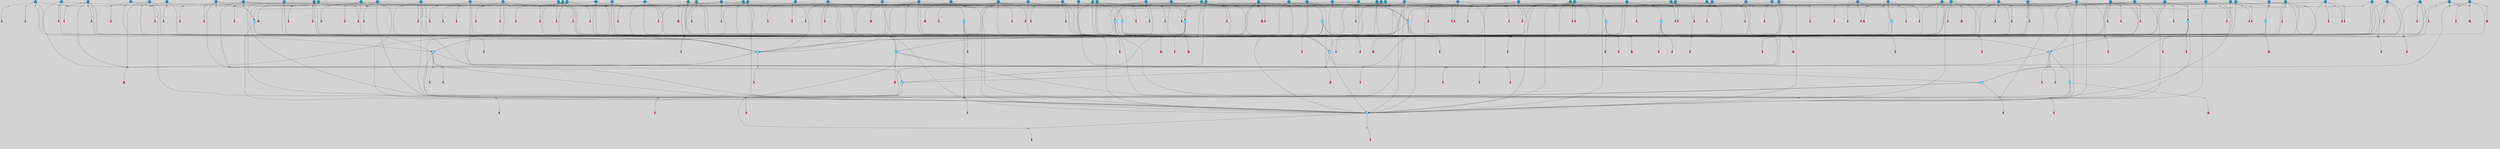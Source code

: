 // File exported with GEGELATI v1.3.1
// On the 2024-04-08 17:48:49
// With the File::TPGGraphDotExporter
digraph{
	graph[pad = "0.212, 0.055" bgcolor = lightgray]
	node[shape=circle style = filled label = ""]
		T3 [fillcolor="#66ddff"]
		T4 [fillcolor="#66ddff"]
		T7 [fillcolor="#66ddff"]
		T9 [fillcolor="#66ddff"]
		T11 [fillcolor="#66ddff"]
		T24 [fillcolor="#66ddff"]
		T27 [fillcolor="#66ddff"]
		T54 [fillcolor="#66ddff"]
		T129 [fillcolor="#66ddff"]
		T130 [fillcolor="#1199bb"]
		T164 [fillcolor="#66ddff"]
		T207 [fillcolor="#66ddff"]
		T250 [fillcolor="#1199bb"]
		T264 [fillcolor="#1199bb"]
		T311 [fillcolor="#66ddff"]
		T317 [fillcolor="#66ddff"]
		T318 [fillcolor="#1199bb"]
		T344 [fillcolor="#1199bb"]
		T353 [fillcolor="#1199bb"]
		T365 [fillcolor="#66ddff"]
		T376 [fillcolor="#1199bb"]
		T397 [fillcolor="#1199bb"]
		T404 [fillcolor="#1199bb"]
		T405 [fillcolor="#1199bb"]
		T413 [fillcolor="#1199bb"]
		T415 [fillcolor="#66ddff"]
		T423 [fillcolor="#66ddff"]
		T429 [fillcolor="#1199bb"]
		T430 [fillcolor="#1199bb"]
		T448 [fillcolor="#1199bb"]
		T455 [fillcolor="#66ddff"]
		T465 [fillcolor="#66ddff"]
		T470 [fillcolor="#1199bb"]
		T476 [fillcolor="#1199bb"]
		T480 [fillcolor="#1199bb"]
		T488 [fillcolor="#1199bb"]
		T497 [fillcolor="#1199bb"]
		T503 [fillcolor="#1199bb"]
		T508 [fillcolor="#1199bb"]
		T509 [fillcolor="#66ddff"]
		T510 [fillcolor="#1199bb"]
		T512 [fillcolor="#1199bb"]
		T513 [fillcolor="#66ddff"]
		T518 [fillcolor="#1199bb"]
		T519 [fillcolor="#1199bb"]
		T521 [fillcolor="#1199bb"]
		T523 [fillcolor="#1199bb"]
		T526 [fillcolor="#1199bb"]
		T529 [fillcolor="#1199bb"]
		T532 [fillcolor="#66ddff"]
		T535 [fillcolor="#1199bb"]
		T542 [fillcolor="#1199bb"]
		T545 [fillcolor="#1199bb"]
		T546 [fillcolor="#1199bb"]
		T547 [fillcolor="#1199bb"]
		T548 [fillcolor="#1199bb"]
		T549 [fillcolor="#1199bb"]
		T551 [fillcolor="#1199bb"]
		T552 [fillcolor="#1199bb"]
		T553 [fillcolor="#1199bb"]
		T554 [fillcolor="#1199bb"]
		T555 [fillcolor="#1199bb"]
		T556 [fillcolor="#1199bb"]
		T557 [fillcolor="#1199bb"]
		T558 [fillcolor="#1199bb"]
		T559 [fillcolor="#1199bb"]
		T560 [fillcolor="#1199bb"]
		T562 [fillcolor="#1199bb"]
		T563 [fillcolor="#1199bb"]
		T345 [fillcolor="#1199bb"]
		T564 [fillcolor="#1199bb"]
		T565 [fillcolor="#1199bb"]
		T566 [fillcolor="#1199bb"]
		T567 [fillcolor="#1199bb"]
		T568 [fillcolor="#1199bb"]
		T569 [fillcolor="#1199bb"]
		T570 [fillcolor="#1199bb"]
		T571 [fillcolor="#1199bb"]
		T573 [fillcolor="#1199bb"]
		T574 [fillcolor="#1199bb"]
		T575 [fillcolor="#1199bb"]
		T576 [fillcolor="#1199bb"]
		T577 [fillcolor="#1199bb"]
		T578 [fillcolor="#1199bb"]
		T579 [fillcolor="#1199bb"]
		T580 [fillcolor="#1199bb"]
		T581 [fillcolor="#1199bb"]
		T582 [fillcolor="#1199bb"]
		T583 [fillcolor="#1199bb"]
		T584 [fillcolor="#1199bb"]
		T585 [fillcolor="#1199bb"]
		T586 [fillcolor="#1199bb"]
		T587 [fillcolor="#1199bb"]
		T588 [fillcolor="#1199bb"]
		T589 [fillcolor="#1199bb"]
		T590 [fillcolor="#1199bb"]
		T591 [fillcolor="#1199bb"]
		T592 [fillcolor="#1199bb"]
		T593 [fillcolor="#1199bb"]
		T594 [fillcolor="#1199bb"]
		T595 [fillcolor="#1199bb"]
		T596 [fillcolor="#1199bb"]
		T597 [fillcolor="#1199bb"]
		T598 [fillcolor="#1199bb"]
		T599 [fillcolor="#1199bb"]
		P6544 [fillcolor="#cccccc" shape=point] //6|
		I6544 [shape=box style=invis label="6|1&2|6#1|7&#92;n10|7&2|0#1|5&#92;n9|4&0|1#2|2&#92;n8|6&0|0#1|0&#92;n"]
		P6544 -> I6544[style=invis]
		A4890 [fillcolor="#ff3366" shape=box margin=0.03 width=0 height=0 label="3"]
		T3 -> P6544 -> A4890
		P6545 [fillcolor="#cccccc" shape=point] //3|
		I6545 [shape=box style=invis label="7|6&2|4#0|2&#92;n10|3&2|7#1|4&#92;n11|6&0|4#0|1&#92;n7|1&0|0#2|6&#92;n7|6&0|3#2|6&#92;n4|0&2|6#0|1&#92;n4|4&2|5#0|2&#92;n4|6&0|4#2|7&#92;n10|0&2|3#1|5&#92;n2|6&0|5#0|2&#92;n1|0&2|3#0|7&#92;n1|6&2|0#0|5&#92;n6|2&0|1#0|7&#92;n9|2&0|3#2|7&#92;n5|3&0|6#0|6&#92;n1|7&2|5#2|3&#92;n8|1&2|7#0|6&#92;n1|0&2|5#2|1&#92;n7|1&2|2#2|5&#92;n7|4&2|6#0|3&#92;n"]
		P6545 -> I6545[style=invis]
		A4891 [fillcolor="#ff3366" shape=box margin=0.03 width=0 height=0 label="4"]
		T3 -> P6545 -> A4891
		P6546 [fillcolor="#cccccc" shape=point] //7|
		I6546 [shape=box style=invis label="0|2&2|4#2|6&#92;n5|3&0|6#0|1&#92;n4|7&2|6#0|5&#92;n7|6&0|7#0|5&#92;n10|7&2|2#1|1&#92;n"]
		P6546 -> I6546[style=invis]
		A4892 [fillcolor="#ff3366" shape=box margin=0.03 width=0 height=0 label="4"]
		T4 -> P6546 -> A4892
		P6547 [fillcolor="#cccccc" shape=point] //0|
		I6547 [shape=box style=invis label="2|5&0|1#0|6&#92;n6|1&2|2#2|7&#92;n8|0&0|3#1|4&#92;n4|3&2|5#2|4&#92;n8|1&2|4#0|0&#92;n6|6&0|1#2|6&#92;n11|7&2|4#2|5&#92;n6|2&2|4#0|2&#92;n8|5&2|4#2|4&#92;n2|1&2|1#2|2&#92;n2|7&2|5#2|6&#92;n9|7&0|5#0|4&#92;n1|2&0|5#2|6&#92;n4|2&2|3#2|7&#92;n3|3&2|1#0|2&#92;n"]
		P6547 -> I6547[style=invis]
		A4893 [fillcolor="#ff3366" shape=box margin=0.03 width=0 height=0 label="5"]
		T4 -> P6547 -> A4893
		P6548 [fillcolor="#cccccc" shape=point] //-3|
		I6548 [shape=box style=invis label="1|6&2|7#0|7&#92;n10|2&0|7#1|3&#92;n9|6&2|7#2|2&#92;n5|3&0|7#0|7&#92;n1|6&2|3#0|0&#92;n2|3&2|3#2|2&#92;n5|1&2|6#0|6&#92;n"]
		P6548 -> I6548[style=invis]
		A4894 [fillcolor="#ff3366" shape=box margin=0.03 width=0 height=0 label="7"]
		T7 -> P6548 -> A4894
		P6549 [fillcolor="#cccccc" shape=point] //5|
		I6549 [shape=box style=invis label="0|5&2|3#0|1&#92;n0|6&2|1#2|4&#92;n6|2&2|6#0|7&#92;n7|4&0|3#0|1&#92;n5|4&0|7#1|6&#92;n9|1&0|5#2|2&#92;n6|3&2|3#1|7&#92;n11|7&2|4#1|6&#92;n2|5&0|1#0|0&#92;n4|7&0|0#0|2&#92;n6|2&0|6#0|0&#92;n2|1&2|6#2|4&#92;n10|0&2|0#1|0&#92;n6|6&2|4#0|6&#92;n"]
		P6549 -> I6549[style=invis]
		A4895 [fillcolor="#ff3366" shape=box margin=0.03 width=0 height=0 label="8"]
		T7 -> P6549 -> A4895
		P6550 [fillcolor="#cccccc" shape=point] //-6|
		I6550 [shape=box style=invis label="11|1&0|7#2|0&#92;n10|4&0|1#1|0&#92;n4|3&2|4#2|1&#92;n0|5&2|0#0|0&#92;n6|1&0|0#0|3&#92;n8|2&2|0#0|4&#92;n11|4&2|0#1|6&#92;n7|0&2|6#2|3&#92;n5|3&2|6#2|0&#92;n2|0&2|0#0|4&#92;n"]
		P6550 -> I6550[style=invis]
		A4896 [fillcolor="#ff3366" shape=box margin=0.03 width=0 height=0 label="9"]
		T9 -> P6550 -> A4896
		P6551 [fillcolor="#cccccc" shape=point] //2|
		I6551 [shape=box style=invis label="6|3&2|7#1|4&#92;n8|6&0|0#2|5&#92;n2|1&0|2#0|3&#92;n8|7&0|6#0|4&#92;n2|1&2|0#0|1&#92;n0|0&2|2#2|3&#92;n6|6&0|7#2|1&#92;n6|1&0|7#2|6&#92;n5|4&2|7#0|4&#92;n0|3&0|4#2|0&#92;n11|0&2|0#2|5&#92;n4|5&2|5#2|4&#92;n5|7&0|6#0|4&#92;n9|7&2|5#0|3&#92;n5|4&2|1#0|3&#92;n5|3&0|1#1|7&#92;n0|4&0|3#2|5&#92;n"]
		P6551 -> I6551[style=invis]
		A4897 [fillcolor="#ff3366" shape=box margin=0.03 width=0 height=0 label="10"]
		T9 -> P6551 -> A4897
		P6552 [fillcolor="#cccccc" shape=point] //6|
		I6552 [shape=box style=invis label="3|0&2|7#2|2&#92;n3|2&0|4#2|5&#92;n5|1&0|2#1|0&#92;n8|7&0|1#2|0&#92;n8|5&0|3#0|6&#92;n0|2&0|2#2|3&#92;n1|5&2|5#0|5&#92;n5|6&0|6#0|7&#92;n6|7&0|0#2|6&#92;n1|2&2|3#0|0&#92;n7|7&2|3#0|4&#92;n0|7&2|7#0|6&#92;n1|0&2|2#2|7&#92;n4|4&0|1#0|0&#92;n"]
		P6552 -> I6552[style=invis]
		A4898 [fillcolor="#ff3366" shape=box margin=0.03 width=0 height=0 label="11"]
		T11 -> P6552 -> A4898
		P6553 [fillcolor="#cccccc" shape=point] //-4|
		I6553 [shape=box style=invis label="4|1&0|4#2|6&#92;n1|2&2|2#2|0&#92;n1|2&2|0#0|6&#92;n8|4&2|3#2|5&#92;n5|5&2|1#1|0&#92;n"]
		P6553 -> I6553[style=invis]
		A4899 [fillcolor="#ff3366" shape=box margin=0.03 width=0 height=0 label="12"]
		T11 -> P6553 -> A4899
		P6554 [fillcolor="#cccccc" shape=point] //-3|
		I6554 [shape=box style=invis label="8|1&2|3#0|5&#92;n0|6&0|5#0|5&#92;n3|7&2|1#0|6&#92;n3|5&0|1#0|0&#92;n9|5&2|0#0|4&#92;n3|5&0|2#0|3&#92;n10|6&2|4#1|0&#92;n9|4&2|7#2|6&#92;n1|7&2|5#2|2&#92;n"]
		P6554 -> I6554[style=invis]
		A4900 [fillcolor="#ff3366" shape=box margin=0.03 width=0 height=0 label="5"]
		T4 -> P6554 -> A4900
		P6555 [fillcolor="#cccccc" shape=point] //1|
		I6555 [shape=box style=invis label="5|1&0|6#2|7&#92;n2|4&0|4#2|2&#92;n0|6&0|5#0|4&#92;n10|6&2|5#1|6&#92;n9|3&0|1#1|7&#92;n10|3&2|2#1|0&#92;n5|0&0|0#2|1&#92;n11|3&2|3#1|5&#92;n10|3&0|1#1|0&#92;n2|4&0|1#0|1&#92;n0|2&0|3#2|4&#92;n9|2&2|1#2|5&#92;n11|7&2|6#2|6&#92;n"]
		P6555 -> I6555[style=invis]
		T24 -> P6555 -> T7
		P6556 [fillcolor="#cccccc" shape=point] //5|
		I6556 [shape=box style=invis label="3|0&2|0#0|1&#92;n3|0&0|7#0|1&#92;n5|3&0|2#2|6&#92;n4|4&2|4#2|6&#92;n11|2&0|7#1|6&#92;n2|7&2|2#2|5&#92;n9|3&2|6#2|7&#92;n7|7&0|0#0|4&#92;n6|1&2|4#2|3&#92;n5|4&2|0#1|6&#92;n1|3&0|7#0|4&#92;n"]
		P6556 -> I6556[style=invis]
		A4901 [fillcolor="#ff3366" shape=box margin=0.03 width=0 height=0 label="7"]
		T24 -> P6556 -> A4901
		P6557 [fillcolor="#cccccc" shape=point] //-2|
		I6557 [shape=box style=invis label="4|1&0|4#0|3&#92;n4|2&0|5#2|0&#92;n5|5&2|6#0|5&#92;n1|4&0|1#0|2&#92;n6|3&2|7#1|5&#92;n0|4&2|0#0|3&#92;n8|5&2|5#1|2&#92;n10|7&2|7#1|1&#92;n3|4&0|0#2|1&#92;n3|6&2|5#2|5&#92;n8|3&0|1#0|7&#92;n10|0&2|7#1|3&#92;n4|1&2|4#0|1&#92;n9|3&2|0#0|4&#92;n3|6&2|0#0|4&#92;n1|2&0|6#2|1&#92;n4|0&2|1#2|2&#92;n"]
		P6557 -> I6557[style=invis]
		A4902 [fillcolor="#ff3366" shape=box margin=0.03 width=0 height=0 label="14"]
		T24 -> P6557 -> A4902
		P6558 [fillcolor="#cccccc" shape=point] //2|
		I6558 [shape=box style=invis label="9|1&2|3#0|1&#92;n5|2&2|0#2|4&#92;n3|6&2|5#2|7&#92;n7|0&2|5#0|4&#92;n1|2&0|3#0|5&#92;n7|3&2|7#0|0&#92;n"]
		P6558 -> I6558[style=invis]
		A4903 [fillcolor="#ff3366" shape=box margin=0.03 width=0 height=0 label="2"]
		T27 -> P6558 -> A4903
		P6559 [fillcolor="#cccccc" shape=point] //-6|
		I6559 [shape=box style=invis label="7|5&0|4#0|4&#92;n11|0&2|5#2|1&#92;n"]
		P6559 -> I6559[style=invis]
		A4904 [fillcolor="#ff3366" shape=box margin=0.03 width=0 height=0 label="3"]
		T27 -> P6559 -> A4904
		T27 -> P6545
		T27 -> P6547
		P6560 [fillcolor="#cccccc" shape=point] //0|
		I6560 [shape=box style=invis label="4|0&0|3#2|7&#92;n10|2&0|3#1|7&#92;n3|5&0|2#0|3&#92;n4|5&0|0#2|1&#92;n10|7&2|0#1|2&#92;n5|3&2|3#1|6&#92;n9|5&2|0#0|4&#92;n5|4&2|7#0|2&#92;n10|3&2|7#1|4&#92;n7|2&0|1#2|6&#92;n8|6&0|5#0|5&#92;n8|7&2|3#0|5&#92;n2|6&2|4#0|0&#92;n"]
		P6560 -> I6560[style=invis]
		A4905 [fillcolor="#ff3366" shape=box margin=0.03 width=0 height=0 label="5"]
		T27 -> P6560 -> A4905
		P6561 [fillcolor="#cccccc" shape=point] //8|
		I6561 [shape=box style=invis label="9|0&0|1#2|0&#92;n10|1&2|5#1|4&#92;n8|2&2|6#0|4&#92;n2|4&2|5#2|3&#92;n4|2&2|2#0|2&#92;n7|5&0|2#0|0&#92;n8|2&2|1#1|3&#92;n8|7&0|7#2|1&#92;n1|1&0|0#0|7&#92;n5|6&2|5#1|0&#92;n6|6&2|5#0|0&#92;n11|4&0|3#2|6&#92;n4|2&2|4#0|7&#92;n5|6&0|1#2|0&#92;n11|3&0|2#0|7&#92;n"]
		P6561 -> I6561[style=invis]
		A4906 [fillcolor="#ff3366" shape=box margin=0.03 width=0 height=0 label="6"]
		T54 -> P6561 -> A4906
		T54 -> P6556
		P6562 [fillcolor="#cccccc" shape=point] //-10|
		I6562 [shape=box style=invis label="3|6&0|0#0|4&#92;n4|1&2|4#0|1&#92;n5|1&0|1#0|4&#92;n5|5&2|6#0|5&#92;n6|5&0|6#0|3&#92;n11|1&2|0#0|1&#92;n0|7&2|0#0|3&#92;n1|2&0|6#0|1&#92;n8|0&0|4#2|0&#92;n0|4&0|7#2|7&#92;n7|0&2|7#1|3&#92;n3|1&0|5#2|5&#92;n5|1&0|4#0|3&#92;n2|2&0|2#0|0&#92;n8|3&0|1#0|7&#92;n3|0&0|3#0|5&#92;n7|2&0|5#2|0&#92;n6|3&2|7#1|5&#92;n4|7&2|7#2|1&#92;n"]
		P6562 -> I6562[style=invis]
		A4907 [fillcolor="#ff3366" shape=box margin=0.03 width=0 height=0 label="14"]
		T54 -> P6562 -> A4907
		T54 -> P6549
		T129 -> P6561
		T129 -> P6556
		P6563 [fillcolor="#cccccc" shape=point] //10|
		I6563 [shape=box style=invis label="4|5&2|7#2|1&#92;n1|7&2|3#0|6&#92;n3|5&2|2#0|3&#92;n10|3&0|7#1|4&#92;n7|1&0|4#2|6&#92;n10|2&0|3#1|7&#92;n9|5&2|0#0|4&#92;n4|0&0|3#2|7&#92;n11|4&2|6#1|2&#92;n5|4&2|7#0|2&#92;n2|6&2|4#0|0&#92;n6|5&0|7#2|1&#92;n5|3&2|3#1|6&#92;n10|7&2|0#1|2&#92;n"]
		P6563 -> I6563[style=invis]
		A4908 [fillcolor="#ff3366" shape=box margin=0.03 width=0 height=0 label="5"]
		T129 -> P6563 -> A4908
		P6564 [fillcolor="#cccccc" shape=point] //5|
		I6564 [shape=box style=invis label="9|4&2|3#1|3&#92;n0|4&2|4#0|5&#92;n6|1&2|6#2|5&#92;n4|0&0|5#2|0&#92;n"]
		P6564 -> I6564[style=invis]
		A4909 [fillcolor="#ff3366" shape=box margin=0.03 width=0 height=0 label="7"]
		T129 -> P6564 -> A4909
		P6565 [fillcolor="#cccccc" shape=point] //6|
		I6565 [shape=box style=invis label="9|4&2|7#0|6&#92;n8|4&0|1#1|0&#92;n1|3&0|0#2|1&#92;n2|4&0|6#2|2&#92;n5|1&2|5#0|7&#92;n3|0&0|3#2|6&#92;n2|2&2|6#0|2&#92;n8|4&0|4#2|2&#92;n5|1&2|4#0|3&#92;n9|4&0|6#0|6&#92;n5|0&2|2#1|5&#92;n11|7&0|0#1|1&#92;n0|4&0|3#0|3&#92;n7|7&2|4#2|5&#92;n1|5&0|1#2|1&#92;n"]
		P6565 -> I6565[style=invis]
		A4910 [fillcolor="#ff3366" shape=box margin=0.03 width=0 height=0 label="1"]
		T129 -> P6565 -> A4910
		P6566 [fillcolor="#cccccc" shape=point] //-5|
		I6566 [shape=box style=invis label="10|6&2|5#1|6&#92;n9|3&0|1#1|7&#92;n2|4&0|1#0|1&#92;n11|3&0|7#1|6&#92;n5|1&0|6#2|7&#92;n8|0&0|0#0|1&#92;n0|6&0|7#0|4&#92;n6|7&2|6#2|6&#92;n11|0&2|3#0|5&#92;n"]
		P6566 -> I6566[style=invis]
		T130 -> P6566 -> T7
		P6567 [fillcolor="#cccccc" shape=point] //9|
		I6567 [shape=box style=invis label="9|0&2|4#1|2&#92;n10|3&0|5#1|7&#92;n"]
		P6567 -> I6567[style=invis]
		A4911 [fillcolor="#ff3366" shape=box margin=0.03 width=0 height=0 label="3"]
		T130 -> P6567 -> A4911
		P6568 [fillcolor="#cccccc" shape=point] //4|
		I6568 [shape=box style=invis label="7|1&2|6#1|3&#92;n10|1&0|3#1|6&#92;n8|5&2|3#2|1&#92;n11|5&0|0#2|6&#92;n4|1&0|6#0|0&#92;n11|1&0|2#0|3&#92;n2|0&2|1#0|7&#92;n"]
		P6568 -> I6568[style=invis]
		A4912 [fillcolor="#ff3366" shape=box margin=0.03 width=0 height=0 label="2"]
		T130 -> P6568 -> A4912
		P6569 [fillcolor="#cccccc" shape=point] //-10|
		I6569 [shape=box style=invis label="8|4&0|2#0|1&#92;n5|3&2|6#2|7&#92;n3|1&2|7#0|6&#92;n4|7&0|4#0|2&#92;n1|7&2|6#0|4&#92;n10|5&2|1#1|5&#92;n4|0&0|7#0|7&#92;n6|6&0|0#0|1&#92;n10|4&2|1#1|0&#92;n"]
		P6569 -> I6569[style=invis]
		A4913 [fillcolor="#ff3366" shape=box margin=0.03 width=0 height=0 label="5"]
		T130 -> P6569 -> A4913
		T164 -> P6547
		P6570 [fillcolor="#cccccc" shape=point] //-1|
		I6570 [shape=box style=invis label="6|4&0|4#2|4&#92;n4|5&2|5#2|4&#92;n9|7&2|5#0|3&#92;n3|7&2|6#0|6&#92;n8|7&0|6#0|4&#92;n2|1&2|0#0|1&#92;n8|6&0|0#2|5&#92;n2|1&0|2#0|3&#92;n6|1&0|7#2|6&#92;n6|3&0|1#1|6&#92;n5|4&2|7#0|4&#92;n0|7&0|4#2|0&#92;n11|0&2|0#2|5&#92;n3|7&2|0#2|7&#92;n8|3&2|7#1|4&#92;n5|7&0|6#0|4&#92;n0|0&2|3#2|3&#92;n5|4&2|1#0|3&#92;n0|4&0|3#2|5&#92;n"]
		P6570 -> I6570[style=invis]
		A4914 [fillcolor="#ff3366" shape=box margin=0.03 width=0 height=0 label="10"]
		T164 -> P6570 -> A4914
		P6571 [fillcolor="#cccccc" shape=point] //-7|
		I6571 [shape=box style=invis label="6|1&0|2#0|3&#92;n1|2&0|1#2|0&#92;n10|3&2|2#1|1&#92;n0|1&0|2#0|7&#92;n4|6&2|7#2|4&#92;n6|0&2|7#0|6&#92;n"]
		P6571 -> I6571[style=invis]
		A4915 [fillcolor="#ff3366" shape=box margin=0.03 width=0 height=0 label="7"]
		T164 -> P6571 -> A4915
		P6572 [fillcolor="#cccccc" shape=point] //-6|
		I6572 [shape=box style=invis label="11|7&0|1#0|6&#92;n3|5&0|1#0|3&#92;n1|5&0|5#0|6&#92;n1|7&2|5#2|2&#92;n0|0&0|2#2|2&#92;n4|4&0|1#0|5&#92;n6|4&2|2#0|2&#92;n0|6&2|5#0|5&#92;n0|3&2|2#2|6&#92;n"]
		P6572 -> I6572[style=invis]
		A4916 [fillcolor="#ff3366" shape=box margin=0.03 width=0 height=0 label="5"]
		T164 -> P6572 -> A4916
		P6573 [fillcolor="#cccccc" shape=point] //4|
		I6573 [shape=box style=invis label="4|3&0|6#0|3&#92;n5|7&2|3#2|2&#92;n5|6&0|7#1|2&#92;n1|4&2|6#0|3&#92;n8|4&2|1#2|5&#92;n9|5&2|4#1|4&#92;n2|4&0|5#0|7&#92;n10|0&0|6#1|3&#92;n3|0&0|6#0|2&#92;n2|7&2|7#2|6&#92;n5|2&0|5#1|5&#92;n10|4&2|5#1|7&#92;n4|0&0|4#2|4&#92;n11|1&0|4#2|6&#92;n10|6&2|0#1|4&#92;n9|7&0|3#1|4&#92;n4|5&2|7#0|6&#92;n11|5&2|6#2|3&#92;n0|3&0|5#0|1&#92;n"]
		P6573 -> I6573[style=invis]
		A4917 [fillcolor="#ff3366" shape=box margin=0.03 width=0 height=0 label="13"]
		T164 -> P6573 -> A4917
		P6574 [fillcolor="#cccccc" shape=point] //7|
		I6574 [shape=box style=invis label="7|0&2|1#2|0&#92;n9|7&2|1#1|7&#92;n8|2&0|1#1|0&#92;n6|6&0|2#1|1&#92;n2|2&0|5#0|0&#92;n5|7&0|0#2|1&#92;n5|1&2|5#1|5&#92;n4|7&2|4#2|3&#92;n10|5&2|2#1|5&#92;n1|3&2|2#2|0&#92;n10|2&2|6#1|5&#92;n"]
		P6574 -> I6574[style=invis]
		A4918 [fillcolor="#ff3366" shape=box margin=0.03 width=0 height=0 label="1"]
		T207 -> P6574 -> A4918
		P6575 [fillcolor="#cccccc" shape=point] //-3|
		I6575 [shape=box style=invis label="3|7&0|0#0|2&#92;n11|5&0|1#1|1&#92;n4|1&0|6#2|6&#92;n4|0&0|1#0|5&#92;n"]
		P6575 -> I6575[style=invis]
		T207 -> P6575 -> T24
		P6576 [fillcolor="#cccccc" shape=point] //5|
		I6576 [shape=box style=invis label="8|1&2|6#0|6&#92;n3|0&0|7#0|1&#92;n11|3&0|2#2|6&#92;n4|4&2|4#2|6&#92;n11|2&0|7#1|6&#92;n2|7&2|2#2|5&#92;n7|7&0|0#0|4&#92;n6|1&2|4#2|3&#92;n5|4&2|0#1|6&#92;n3|0&2|0#0|1&#92;n1|3&0|7#0|4&#92;n"]
		P6576 -> I6576[style=invis]
		A4919 [fillcolor="#ff3366" shape=box margin=0.03 width=0 height=0 label="7"]
		T207 -> P6576 -> A4919
		P6577 [fillcolor="#cccccc" shape=point] //5|
		I6577 [shape=box style=invis label="10|4&2|6#1|2&#92;n8|4&0|1#1|0&#92;n0|4&2|6#0|0&#92;n8|4&2|5#2|1&#92;n7|5&2|5#1|0&#92;n3|6&0|6#2|2&#92;n1|7&0|7#0|5&#92;n2|0&0|7#2|4&#92;n9|4&2|6#2|7&#92;n2|6&2|2#0|0&#92;n11|7&2|7#0|7&#92;n5|5&0|0#0|1&#92;n10|1&0|0#1|0&#92;n7|3&0|1#2|5&#92;n9|2&2|7#1|5&#92;n9|0&2|5#1|2&#92;n1|6&2|4#2|2&#92;n3|3&2|2#0|7&#92;n1|6&2|0#0|0&#92;n6|4&2|6#1|0&#92;n"]
		P6577 -> I6577[style=invis]
		A4920 [fillcolor="#ff3366" shape=box margin=0.03 width=0 height=0 label="1"]
		T207 -> P6577 -> A4920
		P6578 [fillcolor="#cccccc" shape=point] //7|
		I6578 [shape=box style=invis label="6|1&2|6#2|7&#92;n7|0&2|4#2|3&#92;n3|3&0|7#0|6&#92;n5|4&0|2#2|4&#92;n8|5&2|6#2|7&#92;n0|0&2|3#0|3&#92;n5|4&2|4#2|6&#92;n"]
		P6578 -> I6578[style=invis]
		T207 -> P6578 -> T4
		P6579 [fillcolor="#cccccc" shape=point] //8|
		I6579 [shape=box style=invis label="5|4&2|1#1|0&#92;n3|0&0|3#2|0&#92;n3|7&2|2#0|6&#92;n6|6&0|2#2|4&#92;n0|0&0|2#0|6&#92;n"]
		P6579 -> I6579[style=invis]
		T250 -> P6579 -> T164
		P6580 [fillcolor="#cccccc" shape=point] //5|
		I6580 [shape=box style=invis label="3|0&2|0#2|1&#92;n3|0&0|7#0|1&#92;n5|3&0|2#2|6&#92;n4|4&2|4#2|6&#92;n5|4&2|0#1|6&#92;n2|7&2|2#2|5&#92;n1|3&0|7#0|4&#92;n11|6&2|2#0|7&#92;n7|7&0|0#0|4&#92;n6|1&2|4#2|3&#92;n11|0&0|7#1|6&#92;n9|3&2|6#2|7&#92;n"]
		P6580 -> I6580[style=invis]
		A4921 [fillcolor="#ff3366" shape=box margin=0.03 width=0 height=0 label="7"]
		T250 -> P6580 -> A4921
		P6581 [fillcolor="#cccccc" shape=point] //7|
		I6581 [shape=box style=invis label="7|4&2|7#0|4&#92;n4|6&0|1#2|5&#92;n2|1&2|3#0|0&#92;n4|3&2|0#0|1&#92;n0|0&2|7#2|7&#92;n7|7&0|5#2|3&#92;n5|0&2|1#2|2&#92;n10|0&0|4#1|2&#92;n4|4&0|7#0|0&#92;n6|7&0|2#0|1&#92;n1|4&2|5#0|4&#92;n"]
		P6581 -> I6581[style=invis]
		A4922 [fillcolor="#ff3366" shape=box margin=0.03 width=0 height=0 label="0"]
		T250 -> P6581 -> A4922
		T250 -> P6556
		P6582 [fillcolor="#cccccc" shape=point] //10|
		I6582 [shape=box style=invis label="6|1&2|4#2|3&#92;n3|0&0|7#0|1&#92;n5|3&0|2#2|6&#92;n4|4&0|4#2|6&#92;n5|4&2|0#1|6&#92;n10|5&0|6#1|5&#92;n2|5&2|1#2|2&#92;n1|3&0|7#0|4&#92;n3|0&2|0#0|1&#92;n11|2&0|5#1|6&#92;n9|3&2|6#2|7&#92;n7|7&0|0#0|4&#92;n"]
		P6582 -> I6582[style=invis]
		A4923 [fillcolor="#ff3366" shape=box margin=0.03 width=0 height=0 label="7"]
		T250 -> P6582 -> A4923
		P6583 [fillcolor="#cccccc" shape=point] //-2|
		I6583 [shape=box style=invis label="11|7&2|0#1|7&#92;n4|3&0|1#2|5&#92;n0|4&2|4#2|7&#92;n1|6&0|0#0|4&#92;n4|0&0|0#0|5&#92;n0|6&2|3#2|0&#92;n9|6&2|5#1|3&#92;n0|7&2|1#2|5&#92;n4|4&0|5#0|1&#92;n10|4&0|0#1|0&#92;n"]
		P6583 -> I6583[style=invis]
		A4924 [fillcolor="#ff3366" shape=box margin=0.03 width=0 height=0 label="12"]
		T264 -> P6583 -> A4924
		P6584 [fillcolor="#cccccc" shape=point] //-3|
		I6584 [shape=box style=invis label="7|2&2|4#0|2&#92;n4|1&2|6#0|1&#92;n11|6&0|4#0|1&#92;n7|1&0|0#2|6&#92;n6|2&0|1#0|7&#92;n10|3&2|7#1|4&#92;n3|5&2|3#0|1&#92;n4|4&2|5#0|2&#92;n4|6&0|4#2|7&#92;n2|5&0|5#0|2&#92;n10|0&2|3#1|4&#92;n0|1&2|7#0|6&#92;n7|6&0|3#2|6&#92;n1|3&0|6#2|0&#92;n5|3&0|6#0|6&#92;n1|4&2|5#2|3&#92;n1|6&2|0#0|5&#92;n9|2&0|3#2|7&#92;n7|1&2|2#2|5&#92;n"]
		P6584 -> I6584[style=invis]
		T264 -> P6584 -> T207
		P6585 [fillcolor="#cccccc" shape=point] //2|
		I6585 [shape=box style=invis label="4|1&0|4#2|6&#92;n5|5&2|1#1|0&#92;n1|0&2|0#0|6&#92;n8|4&2|3#2|5&#92;n"]
		P6585 -> I6585[style=invis]
		T264 -> P6585 -> T11
		P6586 [fillcolor="#cccccc" shape=point] //2|
		I6586 [shape=box style=invis label="11|0&2|3#0|7&#92;n10|4&2|5#1|6&#92;n4|7&0|2#2|3&#92;n6|0&2|6#0|6&#92;n9|0&0|7#0|5&#92;n7|2&2|4#1|2&#92;n5|1&2|6#2|7&#92;n"]
		P6586 -> I6586[style=invis]
		T311 -> P6586 -> T7
		P6587 [fillcolor="#cccccc" shape=point] //5|
		I6587 [shape=box style=invis label="5|4&2|0#1|6&#92;n3|0&0|7#0|1&#92;n5|3&0|2#2|6&#92;n11|2&0|7#1|6&#92;n2|7&2|2#2|5&#92;n9|3&2|6#2|7&#92;n7|7&0|0#0|4&#92;n6|1&2|4#2|3&#92;n3|0&2|0#0|1&#92;n1|3&2|7#0|4&#92;n"]
		P6587 -> I6587[style=invis]
		A4925 [fillcolor="#ff3366" shape=box margin=0.03 width=0 height=0 label="7"]
		T311 -> P6587 -> A4925
		T311 -> P6583
		P6588 [fillcolor="#cccccc" shape=point] //-1|
		I6588 [shape=box style=invis label="1|7&2|1#0|6&#92;n8|1&2|3#0|5&#92;n10|6&2|7#1|0&#92;n1|7&2|5#0|2&#92;n0|3&0|3#2|2&#92;n3|5&0|1#0|0&#92;n3|5&0|2#0|3&#92;n1|5&2|0#0|4&#92;n5|7&2|2#2|5&#92;n4|0&2|3#0|3&#92;n"]
		P6588 -> I6588[style=invis]
		T311 -> P6588 -> T3
		P6589 [fillcolor="#cccccc" shape=point] //2|
		I6589 [shape=box style=invis label="4|1&0|5#0|1&#92;n6|4&0|7#2|4&#92;n10|5&2|6#1|4&#92;n9|2&0|4#2|3&#92;n6|2&2|3#1|7&#92;n8|1&0|2#0|3&#92;n4|0&2|0#0|1&#92;n"]
		P6589 -> I6589[style=invis]
		T311 -> P6589 -> T54
		P6590 [fillcolor="#cccccc" shape=point] //7|
		I6590 [shape=box style=invis label="9|6&2|6#1|3&#92;n9|7&2|0#1|7&#92;n3|0&2|0#0|0&#92;n1|6&0|0#0|4&#92;n7|4&0|3#0|1&#92;n"]
		P6590 -> I6590[style=invis]
		A4926 [fillcolor="#ff3366" shape=box margin=0.03 width=0 height=0 label="12"]
		T318 -> P6590 -> A4926
		P6591 [fillcolor="#cccccc" shape=point] //-9|
		I6591 [shape=box style=invis label="7|1&0|0#2|6&#92;n1|6&0|4#2|7&#92;n7|6&2|4#0|2&#92;n10|7&2|1#1|3&#92;n7|6&0|3#2|6&#92;n4|0&2|2#2|1&#92;n1|0&0|5#2|3&#92;n6|1&2|6#1|1&#92;n7|4&2|6#1|0&#92;n9|5&0|1#0|2&#92;n9|2&0|3#0|7&#92;n6|0&2|7#0|6&#92;n10|5&2|3#1|5&#92;n10|0&2|7#1|4&#92;n1|0&2|3#0|7&#92;n5|2&0|6#0|6&#92;n2|6&0|1#0|2&#92;n7|4&2|5#0|3&#92;n3|6&2|4#0|5&#92;n1|6&2|0#0|5&#92;n"]
		P6591 -> I6591[style=invis]
		A4927 [fillcolor="#ff3366" shape=box margin=0.03 width=0 height=0 label="4"]
		T318 -> P6591 -> A4927
		P6592 [fillcolor="#cccccc" shape=point] //-7|
		I6592 [shape=box style=invis label="9|1&2|7#2|1&#92;n7|0&2|0#2|7&#92;n2|3&2|3#2|2&#92;n8|5&2|1#0|3&#92;n5|5&0|7#0|1&#92;n1|6&2|7#0|7&#92;n10|2&0|7#1|3&#92;n6|4&2|2#2|4&#92;n0|6&2|5#0|2&#92;n"]
		P6592 -> I6592[style=invis]
		A4928 [fillcolor="#ff3366" shape=box margin=0.03 width=0 height=0 label="7"]
		T318 -> P6592 -> A4928
		P6593 [fillcolor="#cccccc" shape=point] //3|
		I6593 [shape=box style=invis label="7|6&2|4#0|2&#92;n10|3&2|7#1|4&#92;n11|6&0|4#0|1&#92;n7|1&0|0#2|6&#92;n7|6&0|3#2|6&#92;n4|0&2|6#0|1&#92;n4|4&2|5#0|2&#92;n4|6&0|4#2|7&#92;n10|0&2|3#1|5&#92;n2|6&0|5#0|2&#92;n1|0&2|3#0|7&#92;n1|6&2|0#0|5&#92;n6|2&0|1#0|7&#92;n9|2&0|3#2|7&#92;n5|3&0|6#0|6&#92;n1|7&2|5#2|3&#92;n8|1&2|7#0|6&#92;n1|0&2|5#2|1&#92;n7|1&2|2#2|5&#92;n7|4&2|6#0|3&#92;n"]
		P6593 -> I6593[style=invis]
		A4929 [fillcolor="#ff3366" shape=box margin=0.03 width=0 height=0 label="4"]
		T317 -> P6593 -> A4929
		P6594 [fillcolor="#cccccc" shape=point] //6|
		I6594 [shape=box style=invis label="6|1&2|6#1|7&#92;n10|7&2|0#1|5&#92;n9|4&0|1#2|2&#92;n8|6&0|0#1|0&#92;n"]
		P6594 -> I6594[style=invis]
		A4930 [fillcolor="#ff3366" shape=box margin=0.03 width=0 height=0 label="3"]
		T317 -> P6594 -> A4930
		P6595 [fillcolor="#cccccc" shape=point] //-9|
		I6595 [shape=box style=invis label="11|5&0|0#2|6&#92;n8|5&2|3#2|1&#92;n7|1&0|6#1|3&#92;n11|4&0|2#0|1&#92;n9|0&2|7#1|6&#92;n10|1&0|3#1|6&#92;n0|3&0|4#2|5&#92;n5|7&2|3#1|6&#92;n2|0&2|1#0|7&#92;n"]
		P6595 -> I6595[style=invis]
		A4931 [fillcolor="#ff3366" shape=box margin=0.03 width=0 height=0 label="2"]
		T318 -> P6595 -> A4931
		P6596 [fillcolor="#cccccc" shape=point] //-1|
		I6596 [shape=box style=invis label="1|7&2|1#0|6&#92;n8|1&2|3#0|5&#92;n10|6&2|7#1|0&#92;n1|7&2|5#0|2&#92;n0|3&0|3#2|2&#92;n3|5&0|1#0|0&#92;n3|5&0|2#0|3&#92;n1|5&2|0#0|4&#92;n5|7&2|2#2|5&#92;n4|0&2|3#0|3&#92;n"]
		P6596 -> I6596[style=invis]
		T318 -> P6596 -> T317
		P6597 [fillcolor="#cccccc" shape=point] //-4|
		I6597 [shape=box style=invis label="7|2&2|4#0|2&#92;n4|1&2|6#0|1&#92;n0|1&2|7#0|6&#92;n6|2&0|1#0|7&#92;n10|3&2|7#1|4&#92;n3|5&2|3#0|1&#92;n4|4&2|5#0|2&#92;n4|6&0|4#2|7&#92;n2|5&0|5#0|2&#92;n10|0&2|3#1|4&#92;n11|6&0|4#0|1&#92;n7|6&0|3#2|6&#92;n1|3&0|6#2|0&#92;n5|3&0|6#0|6&#92;n1|4&2|5#2|3&#92;n1|1&2|0#0|5&#92;n9|2&0|3#2|7&#92;n7|1&2|2#2|5&#92;n"]
		P6597 -> I6597[style=invis]
		T344 -> P6597 -> T207
		T344 -> P6585
		T344 -> P6585
		P6598 [fillcolor="#cccccc" shape=point] //6|
		I6598 [shape=box style=invis label="7|0&2|5#1|2&#92;n10|6&2|1#1|3&#92;n7|5&0|2#0|7&#92;n10|7&0|1#1|5&#92;n4|6&2|5#0|5&#92;n4|4&0|7#2|7&#92;n"]
		P6598 -> I6598[style=invis]
		A4932 [fillcolor="#ff3366" shape=box margin=0.03 width=0 height=0 label="7"]
		T353 -> P6598 -> A4932
		T353 -> P6550
		P6599 [fillcolor="#cccccc" shape=point] //6|
		I6599 [shape=box style=invis label="9|0&2|1#1|0&#92;n10|6&2|1#1|3&#92;n7|0&2|4#1|2&#92;n7|5&0|2#0|7&#92;n10|7&0|1#1|5&#92;n4|4&0|7#2|7&#92;n"]
		P6599 -> I6599[style=invis]
		A4933 [fillcolor="#ff3366" shape=box margin=0.03 width=0 height=0 label="7"]
		T353 -> P6599 -> A4933
		P6600 [fillcolor="#cccccc" shape=point] //7|
		I6600 [shape=box style=invis label="4|7&0|2#0|3&#92;n7|2&2|5#2|6&#92;n6|6&0|2#2|4&#92;n5|0&2|2#1|1&#92;n10|7&2|2#1|6&#92;n"]
		P6600 -> I6600[style=invis]
		T353 -> P6600 -> T164
		P6601 [fillcolor="#cccccc" shape=point] //2|
		I6601 [shape=box style=invis label="11|2&2|1#2|2&#92;n0|1&0|0#0|6&#92;n9|2&0|4#2|2&#92;n9|7&2|0#0|0&#92;n4|5&0|6#2|7&#92;n6|7&0|2#0|1&#92;n5|6&0|2#1|0&#92;n11|6&2|1#2|1&#92;n11|0&0|0#2|3&#92;n8|4&0|7#1|1&#92;n11|3&0|7#1|6&#92;n9|2&2|1#2|5&#92;n11|7&0|2#0|2&#92;n"]
		P6601 -> I6601[style=invis]
		T365 -> P6601 -> T3
		P6602 [fillcolor="#cccccc" shape=point] //4|
		I6602 [shape=box style=invis label="7|1&0|6#0|1&#92;n6|7&2|7#1|7&#92;n10|1&2|1#1|1&#92;n9|6&2|2#1|4&#92;n4|7&0|4#2|2&#92;n9|6&0|5#1|1&#92;n10|0&2|6#1|6&#92;n5|1&0|1#2|3&#92;n10|1&0|5#1|0&#92;n3|4&2|3#0|0&#92;n8|2&0|5#2|4&#92;n1|6&2|0#0|0&#92;n2|3&0|1#2|6&#92;n5|2&2|2#1|6&#92;n2|2&0|1#2|1&#92;n3|1&2|7#0|3&#92;n6|7&2|3#0|4&#92;n"]
		P6602 -> I6602[style=invis]
		A4934 [fillcolor="#ff3366" shape=box margin=0.03 width=0 height=0 label="10"]
		T365 -> P6602 -> A4934
		P6603 [fillcolor="#cccccc" shape=point] //3|
		I6603 [shape=box style=invis label="4|7&0|7#2|7&#92;n11|5&2|6#0|2&#92;n5|5&2|6#2|0&#92;n3|2&0|6#0|3&#92;n10|2&2|5#1|5&#92;n9|4&2|3#1|5&#92;n2|5&2|7#2|4&#92;n11|3&2|5#1|0&#92;n7|0&0|7#2|1&#92;n1|2&0|5#0|1&#92;n"]
		P6603 -> I6603[style=invis]
		A4935 [fillcolor="#ff3366" shape=box margin=0.03 width=0 height=0 label="5"]
		T365 -> P6603 -> A4935
		P6604 [fillcolor="#cccccc" shape=point] //-1|
		I6604 [shape=box style=invis label="6|5&2|4#1|4&#92;n0|7&2|6#2|1&#92;n3|5&0|7#2|7&#92;n1|7&0|7#0|4&#92;n1|0&2|0#0|0&#92;n2|1&2|4#0|4&#92;n"]
		P6604 -> I6604[style=invis]
		T376 -> P6604 -> T7
		P6605 [fillcolor="#cccccc" shape=point] //7|
		I6605 [shape=box style=invis label="10|5&0|6#1|7&#92;n4|3&2|6#0|3&#92;n8|4&0|6#1|2&#92;n3|0&2|0#2|3&#92;n5|6&2|3#0|4&#92;n0|7&2|1#0|5&#92;n8|7&2|2#2|5&#92;n9|1&0|0#1|0&#92;n10|1&2|1#1|4&#92;n3|3&2|7#0|4&#92;n5|2&2|3#0|4&#92;n2|0&2|6#2|2&#92;n1|7&0|1#0|7&#92;n"]
		P6605 -> I6605[style=invis]
		T376 -> P6605 -> T365
		P6606 [fillcolor="#cccccc" shape=point] //-2|
		I6606 [shape=box style=invis label="7|4&0|2#2|6&#92;n5|7&0|5#0|4&#92;n3|0&0|7#2|4&#92;n5|5&0|0#0|7&#92;n11|7&2|2#2|3&#92;n"]
		P6606 -> I6606[style=invis]
		A4936 [fillcolor="#ff3366" shape=box margin=0.03 width=0 height=0 label="3"]
		T376 -> P6606 -> A4936
		T376 -> P6571
		P6607 [fillcolor="#cccccc" shape=point] //3|
		I6607 [shape=box style=invis label="7|2&0|2#2|4&#92;n0|4&0|6#2|7&#92;n9|0&0|1#2|2&#92;n8|6&0|0#1|0&#92;n"]
		P6607 -> I6607[style=invis]
		A4937 [fillcolor="#ff3366" shape=box margin=0.03 width=0 height=0 label="3"]
		T376 -> P6607 -> A4937
		P6608 [fillcolor="#cccccc" shape=point] //-3|
		I6608 [shape=box style=invis label="2|4&0|7#2|4&#92;n10|6&0|5#1|6&#92;n9|7&0|1#1|7&#92;n2|4&0|5#0|1&#92;n11|0&2|3#0|5&#92;n2|7&0|5#0|2&#92;n11|3&0|7#1|6&#92;n6|0&0|0#0|1&#92;n0|6&0|7#0|4&#92;n"]
		P6608 -> I6608[style=invis]
		T397 -> P6608 -> T7
		P6609 [fillcolor="#cccccc" shape=point] //9|
		I6609 [shape=box style=invis label="3|0&0|7#0|5&#92;n7|3&0|5#2|4&#92;n11|5&2|1#1|4&#92;n"]
		P6609 -> I6609[style=invis]
		A4938 [fillcolor="#ff3366" shape=box margin=0.03 width=0 height=0 label="3"]
		T397 -> P6609 -> A4938
		P6610 [fillcolor="#cccccc" shape=point] //-3|
		I6610 [shape=box style=invis label="10|0&2|4#1|1&#92;n8|1&2|3#0|5&#92;n10|6&0|5#1|5&#92;n3|7&0|1#0|6&#92;n3|5&0|1#0|0&#92;n10|6&2|4#1|0&#92;n3|5&0|2#0|3&#92;n1|7&2|5#2|2&#92;n9|4&2|7#2|6&#92;n9|5&2|0#0|4&#92;n2|3&2|2#2|0&#92;n"]
		P6610 -> I6610[style=invis]
		A4939 [fillcolor="#ff3366" shape=box margin=0.03 width=0 height=0 label="5"]
		T397 -> P6610 -> A4939
		P6611 [fillcolor="#cccccc" shape=point] //4|
		I6611 [shape=box style=invis label="5|0&0|4#0|3&#92;n7|4&2|1#1|1&#92;n"]
		P6611 -> I6611[style=invis]
		T397 -> P6611 -> T7
		T397 -> P6547
		P6612 [fillcolor="#cccccc" shape=point] //-10|
		I6612 [shape=box style=invis label="1|7&0|1#2|6&#92;n6|5&0|4#0|6&#92;n7|5&2|6#2|2&#92;n11|0&2|2#0|0&#92;n6|0&2|2#1|1&#92;n10|2&2|4#1|6&#92;n11|4&2|6#2|1&#92;n1|1&0|5#2|4&#92;n"]
		P6612 -> I6612[style=invis]
		T404 -> P6612 -> T27
		P6613 [fillcolor="#cccccc" shape=point] //10|
		I6613 [shape=box style=invis label="2|3&0|6#2|6&#92;n1|1&0|6#0|4&#92;n9|2&2|0#2|4&#92;n5|4&0|5#1|7&#92;n3|2&2|2#0|0&#92;n6|0&0|2#2|0&#92;n8|4&0|0#1|1&#92;n9|3&2|0#0|7&#92;n"]
		P6613 -> I6613[style=invis]
		T404 -> P6613 -> T54
		T404 -> P6571
		P6614 [fillcolor="#cccccc" shape=point] //6|
		I6614 [shape=box style=invis label="9|0&2|7#0|5&#92;n4|3&0|3#2|3&#92;n10|4&2|5#1|6&#92;n7|2&2|4#1|2&#92;n11|0&2|3#0|7&#92;n2|1&0|3#2|7&#92;n6|0&2|6#0|6&#92;n"]
		P6614 -> I6614[style=invis]
		T404 -> P6614 -> T7
		T405 -> P6554
		T405 -> P6566
		P6615 [fillcolor="#cccccc" shape=point] //-7|
		I6615 [shape=box style=invis label="7|1&0|6#0|1&#92;n6|7&2|7#1|7&#92;n10|1&2|1#1|1&#92;n9|6&2|2#1|4&#92;n4|7&0|4#2|2&#92;n9|6&0|5#1|1&#92;n10|0&2|6#1|6&#92;n5|1&0|1#2|3&#92;n1|1&0|5#2|0&#92;n3|4&2|3#0|0&#92;n8|2&0|5#2|4&#92;n1|6&2|0#0|0&#92;n2|3&0|1#2|6&#92;n3|1&2|7#0|3&#92;n2|2&0|1#2|1&#92;n5|2&2|2#1|6&#92;n6|7&2|3#0|4&#92;n"]
		P6615 -> I6615[style=invis]
		A4940 [fillcolor="#ff3366" shape=box margin=0.03 width=0 height=0 label="10"]
		T405 -> P6615 -> A4940
		T405 -> P6566
		T405 -> P6544
		P6616 [fillcolor="#cccccc" shape=point] //1|
		I6616 [shape=box style=invis label="7|0&2|1#2|2&#92;n5|1&2|1#1|4&#92;n8|2&0|1#1|0&#92;n6|6&0|2#1|1&#92;n5|7&0|0#2|1&#92;n10|5&2|2#1|5&#92;n10|2&2|6#1|5&#92;n9|7&2|1#1|7&#92;n5|1&2|5#1|5&#92;n4|7&2|4#2|3&#92;n"]
		P6616 -> I6616[style=invis]
		A4941 [fillcolor="#ff3366" shape=box margin=0.03 width=0 height=0 label="1"]
		T413 -> P6616 -> A4941
		T413 -> P6566
		P6617 [fillcolor="#cccccc" shape=point] //-2|
		I6617 [shape=box style=invis label="5|3&0|0#0|0&#92;n3|4&0|7#2|7&#92;n6|1&2|0#0|0&#92;n6|0&2|6#1|7&#92;n10|6&2|5#1|0&#92;n3|6&2|5#0|5&#92;n"]
		P6617 -> I6617[style=invis]
		A4942 [fillcolor="#ff3366" shape=box margin=0.03 width=0 height=0 label="5"]
		T413 -> P6617 -> A4942
		T413 -> P6594
		T413 -> P6598
		T415 -> P6565
		P6618 [fillcolor="#cccccc" shape=point] //-2|
		I6618 [shape=box style=invis label="2|4&2|5#2|6&#92;n10|0&2|7#1|7&#92;n"]
		P6618 -> I6618[style=invis]
		T415 -> P6618 -> T27
		P6619 [fillcolor="#cccccc" shape=point] //6|
		I6619 [shape=box style=invis label="6|3&2|5#1|5&#92;n11|6&0|7#2|1&#92;n1|4&2|2#0|6&#92;n3|7&0|6#2|5&#92;n7|3&2|6#2|5&#92;n1|0&2|5#0|3&#92;n10|5&2|2#1|1&#92;n10|7&0|1#1|6&#92;n11|0&0|6#0|6&#92;n10|5&2|6#1|5&#92;n3|3&0|1#0|3&#92;n7|5&2|1#2|6&#92;n7|4&0|7#2|4&#92;n0|0&2|3#0|0&#92;n"]
		P6619 -> I6619[style=invis]
		T415 -> P6619 -> T9
		P6620 [fillcolor="#cccccc" shape=point] //10|
		I6620 [shape=box style=invis label="4|5&2|7#2|1&#92;n1|7&2|3#0|6&#92;n3|5&2|2#0|3&#92;n10|3&0|7#1|4&#92;n7|1&0|4#2|6&#92;n10|2&0|3#1|7&#92;n9|5&2|0#0|4&#92;n4|0&0|3#2|7&#92;n11|4&2|6#1|2&#92;n5|4&2|7#0|2&#92;n2|6&2|4#0|0&#92;n6|5&0|7#2|1&#92;n5|3&2|3#1|6&#92;n10|7&2|0#1|2&#92;n"]
		P6620 -> I6620[style=invis]
		A4943 [fillcolor="#ff3366" shape=box margin=0.03 width=0 height=0 label="5"]
		T415 -> P6620 -> A4943
		P6621 [fillcolor="#cccccc" shape=point] //10|
		I6621 [shape=box style=invis label="7|0&2|7#2|2&#92;n8|3&2|1#2|3&#92;n1|6&2|4#0|7&#92;n5|7&2|7#1|1&#92;n8|5&2|2#1|2&#92;n8|0&2|6#2|2&#92;n11|5&0|0#0|1&#92;n0|4&0|3#0|6&#92;n9|2&2|7#2|2&#92;n6|2&0|7#1|1&#92;n9|2&0|2#0|6&#92;n"]
		P6621 -> I6621[style=invis]
		A4944 [fillcolor="#ff3366" shape=box margin=0.03 width=0 height=0 label="7"]
		T415 -> P6621 -> A4944
		T423 -> P6556
		T423 -> P6555
		P6622 [fillcolor="#cccccc" shape=point] //5|
		I6622 [shape=box style=invis label="1|6&2|7#0|7&#92;n7|0&2|7#2|2&#92;n5|0&2|0#0|4&#92;n10|2&0|7#1|4&#92;n1|4&2|3#0|0&#92;n5|3&0|7#2|7&#92;n7|0&2|6#0|3&#92;n2|1&0|2#0|1&#92;n2|3&2|3#2|2&#92;n"]
		P6622 -> I6622[style=invis]
		A4945 [fillcolor="#ff3366" shape=box margin=0.03 width=0 height=0 label="7"]
		T423 -> P6622 -> A4945
		T429 -> P6604
		T429 -> P6605
		T429 -> P6571
		T429 -> P6607
		P6623 [fillcolor="#cccccc" shape=point] //9|
		I6623 [shape=box style=invis label="7|1&2|5#1|2&#92;n6|0&0|7#2|0&#92;n1|6&2|3#0|7&#92;n3|6&2|5#2|2&#92;n4|2&0|7#0|1&#92;n"]
		P6623 -> I6623[style=invis]
		A4946 [fillcolor="#ff3366" shape=box margin=0.03 width=0 height=0 label="2"]
		T429 -> P6623 -> A4946
		P6624 [fillcolor="#cccccc" shape=point] //4|
		I6624 [shape=box style=invis label="4|3&0|2#2|3&#92;n9|4&0|7#0|5&#92;n9|2&2|3#0|4&#92;n10|4&2|5#1|7&#92;n7|2&2|6#2|1&#92;n7|2&2|4#1|2&#92;n2|5&2|6#2|6&#92;n2|0&2|7#0|3&#92;n4|5&0|2#2|4&#92;n5|1&2|1#2|7&#92;n"]
		P6624 -> I6624[style=invis]
		T430 -> P6624 -> T7
		T430 -> P6556
		P6625 [fillcolor="#cccccc" shape=point] //2|
		I6625 [shape=box style=invis label="7|5&0|2#0|0&#92;n10|6&2|1#1|3&#92;n0|4&2|2#0|2&#92;n7|0&2|4#1|2&#92;n9|0&2|1#1|0&#92;n10|7&0|1#1|5&#92;n4|4&0|7#2|7&#92;n"]
		P6625 -> I6625[style=invis]
		T430 -> P6625 -> T311
		P6626 [fillcolor="#cccccc" shape=point] //7|
		I6626 [shape=box style=invis label="3|4&2|2#2|2&#92;n9|7&2|5#0|2&#92;n11|5&2|2#2|7&#92;n9|0&2|1#1|5&#92;n8|0&2|1#0|0&#92;n"]
		P6626 -> I6626[style=invis]
		A4947 [fillcolor="#ff3366" shape=box margin=0.03 width=0 height=0 label="7"]
		T430 -> P6626 -> A4947
		P6627 [fillcolor="#cccccc" shape=point] //-7|
		I6627 [shape=box style=invis label="10|2&0|6#1|3&#92;n5|3&0|7#0|7&#92;n10|6&0|0#1|5&#92;n5|2&0|2#0|1&#92;n1|0&2|7#0|7&#92;n1|6&2|3#0|0&#92;n9|2&2|7#2|2&#92;n7|0&2|7#2|5&#92;n7|0&2|6#0|2&#92;n2|3&2|3#2|2&#92;n"]
		P6627 -> I6627[style=invis]
		A4948 [fillcolor="#ff3366" shape=box margin=0.03 width=0 height=0 label="7"]
		T430 -> P6627 -> A4948
		T448 -> P6605
		P6628 [fillcolor="#cccccc" shape=point] //-1|
		I6628 [shape=box style=invis label="8|1&0|3#1|5&#92;n10|1&2|3#1|3&#92;n1|7&2|1#2|4&#92;n9|5&2|0#1|2&#92;n0|4&0|4#2|0&#92;n7|3&2|7#2|0&#92;n3|6&0|5#2|7&#92;n10|5&0|5#1|1&#92;n11|3&0|0#0|0&#92;n9|3&0|2#1|2&#92;n10|0&0|4#1|6&#92;n"]
		P6628 -> I6628[style=invis]
		T448 -> P6628 -> T423
		P6629 [fillcolor="#cccccc" shape=point] //5|
		I6629 [shape=box style=invis label="10|7&2|5#1|6&#92;n3|5&0|7#2|5&#92;n4|6&2|2#0|4&#92;n11|3&2|7#1|6&#92;n11|0&2|3#0|1&#92;n7|4&0|7#0|1&#92;n9|3&0|3#1|7&#92;n10|0&0|0#1|1&#92;n"]
		P6629 -> I6629[style=invis]
		T448 -> P6629 -> T7
		P6630 [fillcolor="#cccccc" shape=point] //3|
		I6630 [shape=box style=invis label="5|4&2|7#0|4&#92;n6|4&0|3#2|5&#92;n8|6&0|0#2|5&#92;n2|1&0|2#0|3&#92;n9|7&0|6#0|4&#92;n0|0&2|2#2|3&#92;n6|6&0|7#2|1&#92;n5|4&2|1#0|3&#92;n0|3&0|4#2|0&#92;n11|0&2|0#2|5&#92;n4|5&2|5#2|4&#92;n5|3&0|1#1|7&#92;n9|7&2|2#0|3&#92;n6|1&0|7#2|6&#92;n5|0&0|6#0|4&#92;n0|0&0|1#2|0&#92;n"]
		P6630 -> I6630[style=invis]
		A4949 [fillcolor="#ff3366" shape=box margin=0.03 width=0 height=0 label="10"]
		T448 -> P6630 -> A4949
		P6631 [fillcolor="#cccccc" shape=point] //2|
		I6631 [shape=box style=invis label="9|0&0|7#0|5&#92;n10|4&2|5#1|6&#92;n4|7&0|2#2|3&#92;n6|0&2|6#0|6&#92;n11|0&2|3#0|7&#92;n7|0&2|4#1|2&#92;n6|3&2|6#2|1&#92;n5|1&2|6#2|7&#92;n"]
		P6631 -> I6631[style=invis]
		T455 -> P6631 -> T7
		T455 -> P6589
		P6632 [fillcolor="#cccccc" shape=point] //4|
		I6632 [shape=box style=invis label="6|0&2|6#0|7&#92;n11|2&0|3#1|2&#92;n11|3&0|7#1|5&#92;n10|4&2|6#1|6&#92;n1|0&2|7#0|6&#92;n4|4&2|6#0|2&#92;n4|7&0|2#2|3&#92;n1|7&0|4#2|3&#92;n9|0&0|7#0|0&#92;n"]
		P6632 -> I6632[style=invis]
		T455 -> P6632 -> T7
		P6633 [fillcolor="#cccccc" shape=point] //-3|
		I6633 [shape=box style=invis label="6|1&0|5#0|3&#92;n10|0&2|7#1|6&#92;n0|1&0|2#0|7&#92;n6|2&0|3#2|7&#92;n4|6&2|7#2|4&#92;n"]
		P6633 -> I6633[style=invis]
		A4950 [fillcolor="#ff3366" shape=box margin=0.03 width=0 height=0 label="7"]
		T455 -> P6633 -> A4950
		T455 -> P6605
		P6634 [fillcolor="#cccccc" shape=point] //-2|
		I6634 [shape=box style=invis label="3|0&0|6#0|1&#92;n9|1&0|3#2|5&#92;n9|6&2|2#2|7&#92;n5|3&0|2#2|6&#92;n5|3&2|6#2|7&#92;n11|2&0|7#1|6&#92;n10|7&2|2#1|5&#92;n4|4&2|4#2|6&#92;n6|1&2|4#2|3&#92;n5|4&2|0#1|6&#92;n1|3&0|7#0|4&#92;n"]
		P6634 -> I6634[style=invis]
		A4951 [fillcolor="#ff3366" shape=box margin=0.03 width=0 height=0 label="7"]
		T465 -> P6634 -> A4951
		P6635 [fillcolor="#cccccc" shape=point] //-6|
		I6635 [shape=box style=invis label="10|4&0|1#1|0&#92;n7|0&2|0#0|4&#92;n2|4&2|7#2|2&#92;n6|1&0|0#1|3&#92;n8|3&0|2#0|6&#92;n1|2&2|0#0|4&#92;n7|0&2|6#2|3&#92;n5|3&2|6#2|0&#92;n11|1&0|7#2|0&#92;n"]
		P6635 -> I6635[style=invis]
		A4952 [fillcolor="#ff3366" shape=box margin=0.03 width=0 height=0 label="9"]
		T465 -> P6635 -> A4952
		P6636 [fillcolor="#cccccc" shape=point] //2|
		I6636 [shape=box style=invis label="8|0&2|4#0|3&#92;n"]
		P6636 -> I6636[style=invis]
		A4953 [fillcolor="#ff3366" shape=box margin=0.03 width=0 height=0 label="3"]
		T465 -> P6636 -> A4953
		P6637 [fillcolor="#cccccc" shape=point] //5|
		I6637 [shape=box style=invis label="1|6&2|7#0|7&#92;n9|2&2|7#2|3&#92;n10|2&0|7#1|3&#92;n0|0&2|7#2|2&#92;n1|6&2|3#0|0&#92;n2|3&2|3#2|2&#92;n"]
		P6637 -> I6637[style=invis]
		A4954 [fillcolor="#ff3366" shape=box margin=0.03 width=0 height=0 label="7"]
		T465 -> P6637 -> A4954
		P6638 [fillcolor="#cccccc" shape=point] //-8|
		I6638 [shape=box style=invis label="7|2&2|4#0|7&#92;n1|6&0|7#0|6&#92;n4|1&2|6#0|1&#92;n11|6&0|4#0|1&#92;n7|1&0|0#2|6&#92;n1|3&0|6#2|0&#92;n10|0&2|7#1|4&#92;n5|3&0|6#0|6&#92;n4|6&0|4#2|7&#92;n2|5&0|5#0|2&#92;n1|1&2|5#2|3&#92;n0|1&2|7#0|6&#92;n7|6&0|3#2|6&#92;n6|2&0|1#0|7&#92;n3|5&2|3#0|1&#92;n9|2&0|3#2|7&#92;n1|6&2|0#0|5&#92;n10|0&2|3#1|4&#92;n7|1&2|5#2|5&#92;n"]
		P6638 -> I6638[style=invis]
		T465 -> P6638 -> T207
		P6639 [fillcolor="#cccccc" shape=point] //7|
		I6639 [shape=box style=invis label="0|3&2|7#2|1&#92;n3|7&0|1#0|3&#92;n3|1&0|3#2|1&#92;n5|0&0|0#0|2&#92;n9|0&2|2#0|7&#92;n2|5&2|6#0|0&#92;n9|4&2|7#2|6&#92;n8|4&2|6#0|2&#92;n9|5&2|1#0|2&#92;n8|1&2|5#0|5&#92;n9|5&2|0#2|4&#92;n11|2&0|3#0|4&#92;n"]
		P6639 -> I6639[style=invis]
		A4955 [fillcolor="#ff3366" shape=box margin=0.03 width=0 height=0 label="5"]
		T470 -> P6639 -> A4955
		P6640 [fillcolor="#cccccc" shape=point] //-8|
		I6640 [shape=box style=invis label="1|7&0|0#2|0&#92;n3|0&0|7#2|7&#92;n"]
		P6640 -> I6640[style=invis]
		A4956 [fillcolor="#ff3366" shape=box margin=0.03 width=0 height=0 label="7"]
		T470 -> P6640 -> A4956
		T470 -> P6602
		P6641 [fillcolor="#cccccc" shape=point] //-4|
		I6641 [shape=box style=invis label="11|7&2|0#1|3&#92;n4|4&0|5#0|1&#92;n2|2&2|4#0|0&#92;n2|7&2|5#2|6&#92;n8|6&2|4#0|0&#92;n4|3&0|1#0|4&#92;n9|0&0|7#1|1&#92;n9|6&2|3#2|2&#92;n1|7&2|3#2|6&#92;n1|5&2|7#2|7&#92;n"]
		P6641 -> I6641[style=invis]
		A4957 [fillcolor="#ff3366" shape=box margin=0.03 width=0 height=0 label="12"]
		T470 -> P6641 -> A4957
		P6642 [fillcolor="#cccccc" shape=point] //7|
		I6642 [shape=box style=invis label="7|2&0|4#1|3&#92;n7|7&0|0#0|4&#92;n4|4&2|4#2|6&#92;n2|3&2|2#2|5&#92;n8|0&0|2#2|1&#92;n9|3&2|6#2|7&#92;n6|4&2|4#2|3&#92;n3|3&2|0#0|1&#92;n6|4&2|0#1|6&#92;n5|3&0|7#0|4&#92;n"]
		P6642 -> I6642[style=invis]
		A4958 [fillcolor="#ff3366" shape=box margin=0.03 width=0 height=0 label="7"]
		T470 -> P6642 -> A4958
		T476 -> P6574
		T476 -> P6581
		P6643 [fillcolor="#cccccc" shape=point] //-5|
		I6643 [shape=box style=invis label="5|5&0|5#2|5&#92;n11|7&2|2#2|4&#92;n2|0&2|4#2|0&#92;n6|5&0|6#2|4&#92;n3|0&0|7#2|4&#92;n"]
		P6643 -> I6643[style=invis]
		A4959 [fillcolor="#ff3366" shape=box margin=0.03 width=0 height=0 label="3"]
		T476 -> P6643 -> A4959
		P6644 [fillcolor="#cccccc" shape=point] //-8|
		I6644 [shape=box style=invis label="0|5&2|3#0|1&#92;n6|2&2|6#0|7&#92;n7|4&0|3#0|1&#92;n3|4&0|7#2|6&#92;n4|7&0|0#0|2&#92;n2|1&2|6#2|4&#92;n1|5&0|2#2|4&#92;n11|7&2|4#1|6&#92;n2|5&0|1#0|0&#92;n9|1&0|5#2|2&#92;n6|2&0|6#0|0&#92;n6|3&2|3#1|7&#92;n1|0&2|0#2|0&#92;n1|1&0|1#0|6&#92;n6|6&2|4#0|6&#92;n"]
		P6644 -> I6644[style=invis]
		A4960 [fillcolor="#ff3366" shape=box margin=0.03 width=0 height=0 label="8"]
		T476 -> P6644 -> A4960
		T476 -> P6605
		T480 -> P6580
		P6645 [fillcolor="#cccccc" shape=point] //-9|
		I6645 [shape=box style=invis label="6|5&2|2#2|7&#92;n1|7&2|2#2|4&#92;n8|5&2|4#2|4&#92;n0|4&0|1#2|7&#92;n4|5&2|5#2|4&#92;n8|2&0|0#1|6&#92;n2|2&0|7#0|7&#92;n4|3&0|1#2|7&#92;n9|7&0|2#2|3&#92;n2|6&0|3#2|5&#92;n0|1&2|6#2|2&#92;n6|3&2|1#0|3&#92;n0|7&0|5#0|4&#92;n9|5&0|3#2|7&#92;n9|0&2|0#0|5&#92;n1|2&2|4#0|2&#92;n"]
		P6645 -> I6645[style=invis]
		T480 -> P6645 -> T27
		P6646 [fillcolor="#cccccc" shape=point] //6|
		I6646 [shape=box style=invis label="10|4&2|6#1|2&#92;n8|4&0|1#1|0&#92;n6|4&2|6#1|0&#92;n8|4&2|5#2|1&#92;n7|5&2|5#1|0&#92;n3|6&0|6#2|2&#92;n1|7&0|7#0|5&#92;n2|0&0|7#2|1&#92;n2|6&2|2#0|0&#92;n0|7&2|7#0|7&#92;n11|6&0|4#2|2&#92;n5|5&0|0#0|1&#92;n10|1&0|0#1|0&#92;n7|3&0|1#2|5&#92;n9|2&2|7#1|5&#92;n9|4&2|6#2|7&#92;n1|6&2|4#2|2&#92;n3|3&2|2#0|7&#92;n1|6&2|0#0|0&#92;n0|4&2|6#0|0&#92;n"]
		P6646 -> I6646[style=invis]
		A4961 [fillcolor="#ff3366" shape=box margin=0.03 width=0 height=0 label="1"]
		T480 -> P6646 -> A4961
		T480 -> P6605
		T488 -> P6605
		P6647 [fillcolor="#cccccc" shape=point] //1|
		I6647 [shape=box style=invis label="9|4&0|6#1|0&#92;n7|3&2|7#2|0&#92;n9|5&2|0#1|2&#92;n10|1&2|3#1|3&#92;n11|3&0|0#0|0&#92;n10|5&0|5#1|1&#92;n8|1&0|3#1|5&#92;n3|6&0|5#2|7&#92;n2|3&0|2#2|2&#92;n0|6&0|3#2|3&#92;n5|0&0|0#0|1&#92;n10|0&0|6#1|6&#92;n"]
		P6647 -> I6647[style=invis]
		T488 -> P6647 -> T423
		T488 -> P6629
		T488 -> P6581
		T488 -> P6640
		P6648 [fillcolor="#cccccc" shape=point] //0|
		I6648 [shape=box style=invis label="1|2&0|0#2|1&#92;n3|3&2|1#0|5&#92;n8|4&0|3#2|3&#92;n1|6&2|4#2|5&#92;n5|1&0|5#0|7&#92;n0|7&2|7#2|3&#92;n2|5&2|6#2|1&#92;n2|4&0|6#0|2&#92;n4|5&0|3#2|3&#92;n2|7&0|2#2|0&#92;n4|0&0|7#2|6&#92;n4|4&0|5#2|4&#92;n10|1&0|5#1|7&#92;n8|0&2|5#0|5&#92;n"]
		P6648 -> I6648[style=invis]
		A4962 [fillcolor="#ff3366" shape=box margin=0.03 width=0 height=0 label="1"]
		T497 -> P6648 -> A4962
		T497 -> P6637
		T497 -> P6605
		P6649 [fillcolor="#cccccc" shape=point] //0|
		I6649 [shape=box style=invis label="1|7&2|3#0|7&#92;n8|2&0|0#2|6&#92;n9|4&2|0#1|0&#92;n8|5&0|6#2|3&#92;n5|5&0|4#0|6&#92;n8|1&2|0#1|6&#92;n7|4&2|4#0|5&#92;n3|0&0|5#0|7&#92;n3|6&0|0#0|1&#92;n"]
		P6649 -> I6649[style=invis]
		A4963 [fillcolor="#ff3366" shape=box margin=0.03 width=0 height=0 label="7"]
		T497 -> P6649 -> A4963
		T497 -> P6604
		T503 -> P6604
		P6650 [fillcolor="#cccccc" shape=point] //8|
		I6650 [shape=box style=invis label="10|3&2|2#1|5&#92;n6|3&0|7#1|3&#92;n0|0&2|0#0|4&#92;n4|0&2|0#0|7&#92;n4|5&0|4#2|2&#92;n0|6&2|0#2|0&#92;n10|3&0|1#1|0&#92;n1|3&2|7#2|2&#92;n8|2&2|0#0|4&#92;n3|7&0|0#0|5&#92;n11|2&0|3#1|4&#92;n6|5&0|1#1|6&#92;n5|0&0|7#0|0&#92;n6|4&2|0#1|6&#92;n"]
		P6650 -> I6650[style=invis]
		A4964 [fillcolor="#ff3366" shape=box margin=0.03 width=0 height=0 label="9"]
		T503 -> P6650 -> A4964
		T503 -> P6601
		P6651 [fillcolor="#cccccc" shape=point] //10|
		I6651 [shape=box style=invis label="6|2&2|2#0|7&#92;n6|1&0|3#2|5&#92;n2|5&2|2#2|5&#92;n9|6&2|0#0|6&#92;n5|5&0|2#2|6&#92;n6|1&2|7#2|3&#92;n9|3&2|6#1|7&#92;n10|0&2|7#1|2&#92;n2|6&2|4#0|7&#92;n3|2&2|2#2|7&#92;n5|4&2|0#2|5&#92;n7|0&2|4#0|1&#92;n"]
		P6651 -> I6651[style=invis]
		A4965 [fillcolor="#ff3366" shape=box margin=0.03 width=0 height=0 label="7"]
		T503 -> P6651 -> A4965
		P6652 [fillcolor="#cccccc" shape=point] //1|
		I6652 [shape=box style=invis label="8|2&2|6#1|6&#92;n10|3&0|6#1|5&#92;n0|3&0|7#2|0&#92;n6|2&2|7#0|4&#92;n2|3&2|4#0|2&#92;n7|0&2|3#1|6&#92;n2|6&2|5#2|5&#92;n1|5&0|5#0|4&#92;n0|0&2|2#0|6&#92;n9|2&0|7#0|1&#92;n9|5&2|5#2|5&#92;n0|1&0|4#2|3&#92;n7|4&0|0#2|5&#92;n6|6&2|0#2|3&#92;n0|6&0|1#0|7&#92;n2|7&2|3#2|6&#92;n10|6&2|3#1|3&#92;n9|6&2|5#1|2&#92;n6|3&0|2#0|7&#92;n"]
		P6652 -> I6652[style=invis]
		T503 -> P6652 -> T455
		P6653 [fillcolor="#cccccc" shape=point] //-1|
		I6653 [shape=box style=invis label="0|7&2|6#2|1&#92;n8|3&0|5#2|5&#92;n3|5&0|7#2|7&#92;n2|1&2|4#0|4&#92;n0|5&0|3#2|4&#92;n1|0&0|7#0|4&#92;n6|5&2|4#1|4&#92;n11|7&2|2#2|2&#92;n"]
		P6653 -> I6653[style=invis]
		T508 -> P6653 -> T7
		P6654 [fillcolor="#cccccc" shape=point] //-2|
		I6654 [shape=box style=invis label="9|0&2|5#0|2&#92;n3|4&2|2#2|2&#92;n11|5&2|5#2|7&#92;n3|5&2|2#0|3&#92;n0|0&2|1#0|0&#92;n"]
		P6654 -> I6654[style=invis]
		A4966 [fillcolor="#ff3366" shape=box margin=0.03 width=0 height=0 label="7"]
		T508 -> P6654 -> A4966
		T508 -> P6605
		P6655 [fillcolor="#cccccc" shape=point] //-6|
		I6655 [shape=box style=invis label="6|3&2|7#1|7&#92;n8|2&0|7#0|0&#92;n10|0&2|4#1|4&#92;n"]
		P6655 -> I6655[style=invis]
		T508 -> P6655 -> T7
		P6656 [fillcolor="#cccccc" shape=point] //9|
		I6656 [shape=box style=invis label="10|3&0|5#1|7&#92;n9|0&2|4#2|2&#92;n"]
		P6656 -> I6656[style=invis]
		A4967 [fillcolor="#ff3366" shape=box margin=0.03 width=0 height=0 label="3"]
		T508 -> P6656 -> A4967
		P6657 [fillcolor="#cccccc" shape=point] //-4|
		I6657 [shape=box style=invis label="1|2&0|0#2|1&#92;n5|1&2|2#2|0&#92;n0|7&0|7#2|1&#92;n10|1&0|6#1|7&#92;n2|4&0|6#0|2&#92;n0|7&2|7#2|3&#92;n2|7&2|1#2|1&#92;n8|7&2|7#1|0&#92;n3|3&2|1#0|5&#92;n4|5&0|3#2|3&#92;n4|4&0|5#2|4&#92;n4|0&2|2#0|1&#92;n1|6&2|4#2|5&#92;n4|0&0|7#2|6&#92;n0|0&2|5#0|5&#92;n"]
		P6657 -> I6657[style=invis]
		A4968 [fillcolor="#ff3366" shape=box margin=0.03 width=0 height=0 label="1"]
		T509 -> P6657 -> A4968
		T509 -> P6637
		T509 -> P6605
		T509 -> P6649
		P6658 [fillcolor="#cccccc" shape=point] //3|
		I6658 [shape=box style=invis label="0|7&2|5#0|4&#92;n8|4&0|5#0|6&#92;n8|5&0|5#2|7&#92;n5|6&0|7#0|4&#92;n7|0&0|5#2|1&#92;n10|6&2|1#1|2&#92;n0|0&2|1#0|6&#92;n10|3&0|7#1|1&#92;n8|2&0|5#2|4&#92;n"]
		P6658 -> I6658[style=invis]
		A4969 [fillcolor="#ff3366" shape=box margin=0.03 width=0 height=0 label="5"]
		T509 -> P6658 -> A4969
		T510 -> P6642
		P6659 [fillcolor="#cccccc" shape=point] //-6|
		I6659 [shape=box style=invis label="9|0&2|0#0|1&#92;n3|2&0|2#0|3&#92;n5|4&0|5#1|7&#92;n9|7&2|0#2|4&#92;n5|0&0|7#0|0&#92;n2|1&0|4#0|3&#92;n7|6&0|4#0|2&#92;n2|3&0|6#2|6&#92;n1|2&0|3#2|0&#92;n"]
		P6659 -> I6659[style=invis]
		T510 -> P6659 -> T54
		P6660 [fillcolor="#cccccc" shape=point] //8|
		I6660 [shape=box style=invis label="9|4&2|3#1|6&#92;n5|0&2|0#0|2&#92;n4|0&0|5#2|3&#92;n5|0&2|6#0|7&#92;n6|0&2|6#2|5&#92;n0|4&2|4#0|5&#92;n"]
		P6660 -> I6660[style=invis]
		A4970 [fillcolor="#ff3366" shape=box margin=0.03 width=0 height=0 label="7"]
		T510 -> P6660 -> A4970
		P6661 [fillcolor="#cccccc" shape=point] //-1|
		I6661 [shape=box style=invis label="11|4&0|6#1|2&#92;n11|7&0|2#2|3&#92;n9|0&0|4#2|3&#92;n11|7&2|3#1|5&#92;n8|3&0|6#2|5&#92;n7|0&0|0#2|5&#92;n2|3&0|1#0|0&#92;n8|0&2|4#0|0&#92;n1|2&2|7#0|4&#92;n"]
		P6661 -> I6661[style=invis]
		T510 -> P6661 -> T465
		T510 -> P6605
		P6662 [fillcolor="#cccccc" shape=point] //10|
		I6662 [shape=box style=invis label="7|0&2|4#0|2&#92;n11|5&0|6#2|7&#92;n6|1&2|6#0|6&#92;n8|6&2|0#0|7&#92;n4|0&0|3#2|5&#92;n11|6&2|7#0|1&#92;n1|7&0|7#2|0&#92;n9|3&2|3#2|3&#92;n6|2&0|0#0|7&#92;n"]
		P6662 -> I6662[style=invis]
		T512 -> P6662 -> T7
		T512 -> P6632
		T512 -> P6633
		T512 -> P6605
		T512 -> P6639
		P6663 [fillcolor="#cccccc" shape=point] //-2|
		I6663 [shape=box style=invis label="1|0&0|3#0|3&#92;n2|7&0|4#0|4&#92;n11|6&2|1#1|4&#92;n6|1&2|5#0|0&#92;n2|0&2|0#0|6&#92;n1|3&2|1#0|4&#92;n"]
		P6663 -> I6663[style=invis]
		A4971 [fillcolor="#ff3366" shape=box margin=0.03 width=0 height=0 label="2"]
		T513 -> P6663 -> A4971
		P6664 [fillcolor="#cccccc" shape=point] //-5|
		I6664 [shape=box style=invis label="0|7&2|5#0|4&#92;n5|6&0|7#0|4&#92;n8|5&0|5#2|7&#92;n8|4&0|5#0|5&#92;n7|0&0|5#2|1&#92;n10|6&2|1#1|2&#92;n0|0&2|1#0|6&#92;n10|3&0|7#1|1&#92;n"]
		P6664 -> I6664[style=invis]
		A4972 [fillcolor="#ff3366" shape=box margin=0.03 width=0 height=0 label="5"]
		T513 -> P6664 -> A4972
		T513 -> P6554
		T513 -> P6554
		T513 -> P6605
		P6665 [fillcolor="#cccccc" shape=point] //7|
		I6665 [shape=box style=invis label="10|5&0|6#1|7&#92;n4|3&2|6#0|3&#92;n8|4&0|6#1|2&#92;n1|7&0|1#0|7&#92;n5|6&2|3#0|4&#92;n3|7&2|1#0|5&#92;n8|7&2|2#2|5&#92;n9|1&0|0#1|0&#92;n10|1&2|1#1|4&#92;n3|3&2|7#0|4&#92;n5|2&2|3#0|4&#92;n2|0&2|6#2|2&#92;n3|0&2|0#2|3&#92;n"]
		P6665 -> I6665[style=invis]
		T518 -> P6665 -> T365
		T518 -> P6630
		T518 -> P6571
		T518 -> P6605
		T518 -> P6594
		P6666 [fillcolor="#cccccc" shape=point] //1|
		I6666 [shape=box style=invis label="7|1&0|6#0|1&#92;n6|7&2|7#1|7&#92;n10|1&2|1#1|1&#92;n9|6&2|2#1|4&#92;n4|7&0|4#2|2&#92;n9|6&0|5#1|1&#92;n10|0&2|6#1|6&#92;n5|1&0|1#2|3&#92;n10|1&0|5#1|0&#92;n9|0&0|0#0|1&#92;n3|4&2|3#0|0&#92;n5|2&2|2#1|6&#92;n1|6&2|0#0|0&#92;n2|3&0|0#2|6&#92;n8|2&0|5#2|4&#92;n2|2&0|1#2|1&#92;n3|1&2|7#0|3&#92;n6|7&2|3#0|4&#92;n"]
		P6666 -> I6666[style=invis]
		A4973 [fillcolor="#ff3366" shape=box margin=0.03 width=0 height=0 label="10"]
		T519 -> P6666 -> A4973
		P6667 [fillcolor="#cccccc" shape=point] //-9|
		I6667 [shape=box style=invis label="2|0&2|0#2|1&#92;n4|4&2|4#2|6&#92;n9|1&0|3#1|7&#92;n5|3&0|2#2|6&#92;n2|7&2|2#2|5&#92;n5|4&2|0#1|6&#92;n3|0&0|7#0|1&#92;n1|3&0|7#0|4&#92;n11|6&2|2#0|7&#92;n7|7&0|0#0|4&#92;n11|0&0|7#1|6&#92;n9|3&2|6#2|7&#92;n"]
		P6667 -> I6667[style=invis]
		A4974 [fillcolor="#ff3366" shape=box margin=0.03 width=0 height=0 label="7"]
		T519 -> P6667 -> A4974
		P6668 [fillcolor="#cccccc" shape=point] //-3|
		I6668 [shape=box style=invis label="8|1&2|3#0|5&#92;n0|6&2|5#0|5&#92;n3|3&2|6#0|5&#92;n3|7&2|1#0|6&#92;n9|5&2|0#0|4&#92;n5|0&0|5#0|5&#92;n3|5&0|0#0|0&#92;n10|6&2|4#1|0&#92;n1|7&2|5#2|2&#92;n"]
		P6668 -> I6668[style=invis]
		A4975 [fillcolor="#ff3366" shape=box margin=0.03 width=0 height=0 label="5"]
		T519 -> P6668 -> A4975
		P6669 [fillcolor="#cccccc" shape=point] //3|
		I6669 [shape=box style=invis label="6|1&2|5#0|0&#92;n4|5&0|0#0|4&#92;n0|3&0|4#2|6&#92;n1|4&2|1#0|4&#92;n2|0&2|0#0|6&#92;n1|7&2|4#0|4&#92;n1|0&0|3#0|3&#92;n11|6&2|4#2|4&#92;n"]
		P6669 -> I6669[style=invis]
		T519 -> P6669 -> T4
		T519 -> P6605
		P6670 [fillcolor="#cccccc" shape=point] //-2|
		I6670 [shape=box style=invis label="3|3&0|5#0|4&#92;n6|1&0|2#0|5&#92;n9|0&0|4#1|2&#92;n4|5&2|5#2|4&#92;n2|2&0|7#0|7&#92;n10|0&2|2#1|6&#92;n9|4&0|6#0|7&#92;n1|2&2|1#0|2&#92;n4|5&2|3#2|7&#92;n6|4&0|2#2|0&#92;n5|5&2|2#1|1&#92;n9|5&2|3#2|7&#92;n9|7&0|2#2|3&#92;n2|4&0|6#0|2&#92;n6|5&2|2#1|7&#92;n4|2&0|1#2|7&#92;n6|3&2|1#0|3&#92;n5|2&2|0#1|7&#92;n0|1&2|5#2|2&#92;n"]
		P6670 -> I6670[style=invis]
		T521 -> P6670 -> T27
		T521 -> P6646
		T521 -> P6605
		P6671 [fillcolor="#cccccc" shape=point] //-8|
		I6671 [shape=box style=invis label="7|2&0|0#2|4&#92;n11|5&0|0#0|1&#92;n0|3&2|1#2|3&#92;n8|0&2|6#2|2&#92;n5|7&2|7#1|1&#92;n0|2&0|4#2|1&#92;n8|5&2|2#1|2&#92;n1|6&2|4#0|7&#92;n6|2&2|7#2|2&#92;n0|4&0|3#0|6&#92;n7|0&2|7#2|2&#92;n6|2&0|7#1|1&#92;n9|2&0|2#0|6&#92;n5|1&2|0#1|4&#92;n"]
		P6671 -> I6671[style=invis]
		A4976 [fillcolor="#ff3366" shape=box margin=0.03 width=0 height=0 label="7"]
		T521 -> P6671 -> A4976
		P6672 [fillcolor="#cccccc" shape=point] //2|
		I6672 [shape=box style=invis label="9|1&2|3#0|1&#92;n3|6&2|5#2|7&#92;n1|2&0|3#0|5&#92;n7|0&2|5#1|4&#92;n7|3&2|7#0|0&#92;n7|6&2|5#0|7&#92;n"]
		P6672 -> I6672[style=invis]
		A4977 [fillcolor="#ff3366" shape=box margin=0.03 width=0 height=0 label="2"]
		T521 -> P6672 -> A4977
		P6673 [fillcolor="#cccccc" shape=point] //-5|
		I6673 [shape=box style=invis label="6|4&0|3#2|2&#92;n6|0&2|7#0|0&#92;n1|6&2|7#2|4&#92;n6|1&0|2#0|3&#92;n3|7&0|6#0|2&#92;n"]
		P6673 -> I6673[style=invis]
		A4978 [fillcolor="#ff3366" shape=box margin=0.03 width=0 height=0 label="7"]
		T523 -> P6673 -> A4978
		P6674 [fillcolor="#cccccc" shape=point] //-3|
		I6674 [shape=box style=invis label="6|2&2|6#1|6&#92;n3|0&2|2#2|4&#92;n9|5&2|5#2|5&#92;n0|3&0|7#2|2&#92;n6|3&2|7#0|4&#92;n7|0&2|3#1|6&#92;n1|6&0|5#0|4&#92;n5|0&2|2#2|2&#92;n0|0&2|2#0|6&#92;n9|7&0|7#0|1&#92;n10|6&2|3#1|3&#92;n0|1&0|4#2|3&#92;n10|3&0|6#1|5&#92;n9|6&0|5#1|2&#92;n6|6&2|0#2|3&#92;n2|7&2|3#2|6&#92;n6|3&0|2#0|7&#92;n7|4&0|0#2|5&#92;n"]
		P6674 -> I6674[style=invis]
		A4979 [fillcolor="#ff3366" shape=box margin=0.03 width=0 height=0 label="0"]
		T523 -> P6674 -> A4979
		T523 -> P6609
		T523 -> P6605
		P6675 [fillcolor="#cccccc" shape=point] //-3|
		I6675 [shape=box style=invis label="3|0&2|0#0|1&#92;n1|3&0|7#0|4&#92;n6|6&2|4#2|3&#92;n2|7&2|2#2|5&#92;n11|2&0|7#1|6&#92;n7|7&0|0#0|1&#92;n5|3&0|2#2|6&#92;n5|4&2|0#1|6&#92;n3|0&0|7#0|1&#92;n"]
		P6675 -> I6675[style=invis]
		A4980 [fillcolor="#ff3366" shape=box margin=0.03 width=0 height=0 label="7"]
		T523 -> P6675 -> A4980
		T526 -> P6605
		P6676 [fillcolor="#cccccc" shape=point] //8|
		I6676 [shape=box style=invis label="3|1&0|2#0|6&#92;n3|3&2|5#2|4&#92;n4|5&2|0#2|0&#92;n4|5&0|7#2|6&#92;n7|4&2|2#0|1&#92;n10|5&0|4#1|0&#92;n4|6&0|3#2|6&#92;n8|7&2|4#2|7&#92;n1|0&0|0#0|5&#92;n"]
		P6676 -> I6676[style=invis]
		A4981 [fillcolor="#ff3366" shape=box margin=0.03 width=0 height=0 label="9"]
		T526 -> P6676 -> A4981
		T526 -> P6629
		P6677 [fillcolor="#cccccc" shape=point] //-5|
		I6677 [shape=box style=invis label="5|7&0|5#0|4&#92;n5|5&0|0#0|7&#92;n3|0&0|7#2|4&#92;n6|3&0|2#2|6&#92;n"]
		P6677 -> I6677[style=invis]
		A4982 [fillcolor="#ff3366" shape=box margin=0.03 width=0 height=0 label="3"]
		T526 -> P6677 -> A4982
		P6678 [fillcolor="#cccccc" shape=point] //0|
		I6678 [shape=box style=invis label="1|6&2|7#0|7&#92;n8|1&0|1#1|6&#92;n10|2&0|7#1|3&#92;n9|2&2|7#2|3&#92;n0|0&0|7#2|2&#92;n1|6&2|3#0|0&#92;n2|3&2|3#2|2&#92;n"]
		P6678 -> I6678[style=invis]
		A4983 [fillcolor="#ff3366" shape=box margin=0.03 width=0 height=0 label="7"]
		T526 -> P6678 -> A4983
		T529 -> P6604
		P6679 [fillcolor="#cccccc" shape=point] //2|
		I6679 [shape=box style=invis label="6|2&2|6#1|6&#92;n3|0&2|2#2|4&#92;n3|5&2|5#2|5&#92;n9|6&0|5#1|2&#92;n6|3&2|7#0|4&#92;n7|0&2|3#1|6&#92;n7|4&0|0#2|5&#92;n4|7&2|0#0|1&#92;n5|0&2|2#2|2&#92;n0|0&2|2#0|6&#92;n9|7&0|7#0|1&#92;n0|1&0|4#2|3&#92;n6|3&0|2#0|7&#92;n2|3&0|4#0|1&#92;n6|2&0|7#2|2&#92;n2|7&2|3#2|6&#92;n10|6&2|3#1|3&#92;n1|6&0|5#0|4&#92;n"]
		P6679 -> I6679[style=invis]
		A4984 [fillcolor="#ff3366" shape=box margin=0.03 width=0 height=0 label="0"]
		T529 -> P6679 -> A4984
		T529 -> P6609
		T529 -> P6632
		T529 -> P6605
		P6680 [fillcolor="#cccccc" shape=point] //7|
		I6680 [shape=box style=invis label="7|1&0|6#0|1&#92;n5|2&2|5#1|6&#92;n10|1&2|1#1|1&#92;n2|2&0|1#2|1&#92;n4|7&0|4#2|2&#92;n9|6&0|4#1|1&#92;n10|0&2|6#1|6&#92;n5|1&0|1#2|3&#92;n1|6&2|0#0|1&#92;n8|2&0|5#2|4&#92;n3|4&0|3#0|0&#92;n10|1&0|5#1|0&#92;n9|6&2|2#1|4&#92;n3|1&2|7#0|3&#92;n"]
		P6680 -> I6680[style=invis]
		A4985 [fillcolor="#ff3366" shape=box margin=0.03 width=0 height=0 label="10"]
		T532 -> P6680 -> A4985
		T532 -> P6605
		P6681 [fillcolor="#cccccc" shape=point] //-3|
		I6681 [shape=box style=invis label="7|6&2|4#0|2&#92;n6|2&0|1#0|7&#92;n11|6&0|4#0|1&#92;n7|1&0|0#2|6&#92;n7|6&0|3#2|6&#92;n4|0&2|6#0|1&#92;n4|4&2|5#0|2&#92;n4|6&0|4#2|7&#92;n10|0&2|3#1|5&#92;n2|6&0|5#0|2&#92;n1|0&2|3#0|7&#92;n1|6&2|0#0|5&#92;n10|3&2|7#1|4&#92;n9|2&0|3#2|7&#92;n5|3&0|6#0|6&#92;n1|7&2|5#2|3&#92;n8|1&2|7#0|6&#92;n1|0&2|5#2|3&#92;n7|1&2|2#2|5&#92;n7|4&2|6#0|3&#92;n"]
		P6681 -> I6681[style=invis]
		A4986 [fillcolor="#ff3366" shape=box margin=0.03 width=0 height=0 label="4"]
		T532 -> P6681 -> A4986
		P6682 [fillcolor="#cccccc" shape=point] //-3|
		I6682 [shape=box style=invis label="3|5&0|2#0|3&#92;n8|5&2|4#0|1&#92;n9|3&0|5#0|5&#92;n4|1&2|5#2|2&#92;n3|7&0|1#0|6&#92;n8|7&2|3#0|5&#92;n8|3&0|4#2|1&#92;n0|3&0|5#2|3&#92;n1|0&2|0#0|1&#92;n"]
		P6682 -> I6682[style=invis]
		A4987 [fillcolor="#ff3366" shape=box margin=0.03 width=0 height=0 label="5"]
		T532 -> P6682 -> A4987
		P6683 [fillcolor="#cccccc" shape=point] //8|
		I6683 [shape=box style=invis label="1|2&0|0#2|1&#92;n3|3&0|1#0|7&#92;n1|6&2|4#2|5&#92;n8|4&0|3#2|3&#92;n0|7&2|7#2|3&#92;n4|5&0|3#2|3&#92;n2|4&0|6#0|2&#92;n8|0&2|5#0|5&#92;n4|0&0|7#2|6&#92;n4|4&2|5#2|4&#92;n5|5&2|2#1|0&#92;n10|1&0|5#1|7&#92;n2|5&2|6#2|1&#92;n"]
		P6683 -> I6683[style=invis]
		A4988 [fillcolor="#ff3366" shape=box margin=0.03 width=0 height=0 label="1"]
		T535 -> P6683 -> A4988
		T535 -> P6637
		T535 -> P6605
		T535 -> P6605
		P6684 [fillcolor="#cccccc" shape=point] //7|
		I6684 [shape=box style=invis label="5|5&0|2#0|2&#92;n2|4&2|1#0|7&#92;n10|1&0|2#1|7&#92;n4|2&2|2#0|3&#92;n4|0&2|5#2|1&#92;n0|5&2|0#0|1&#92;n10|0&0|2#1|4&#92;n9|1&2|6#2|7&#92;n5|3&2|2#2|0&#92;n7|5&2|1#1|3&#92;n5|2&2|6#1|5&#92;n7|3&0|2#0|0&#92;n2|2&2|2#0|5&#92;n2|4&2|2#0|2&#92;n0|5&2|1#0|6&#92;n6|6&2|6#1|2&#92;n1|3&0|7#0|1&#92;n10|7&2|5#1|6&#92;n"]
		P6684 -> I6684[style=invis]
		A4989 [fillcolor="#ff3366" shape=box margin=0.03 width=0 height=0 label="1"]
		T535 -> P6684 -> A4989
		T542 -> P6590
		P6685 [fillcolor="#cccccc" shape=point] //8|
		I6685 [shape=box style=invis label="7|1&0|0#2|6&#92;n1|6&0|4#2|7&#92;n7|6&2|0#0|2&#92;n10|7&2|1#1|3&#92;n7|6&0|3#2|6&#92;n4|0&2|2#2|1&#92;n1|0&0|5#2|3&#92;n6|1&2|6#1|1&#92;n7|4&2|6#1|0&#92;n9|5&0|1#0|2&#92;n7|4&2|5#0|3&#92;n6|0&2|7#0|6&#92;n10|5&2|3#1|5&#92;n10|0&2|7#1|4&#92;n1|0&2|3#0|7&#92;n5|2&0|6#0|6&#92;n2|6&0|1#0|2&#92;n9|2&0|3#0|7&#92;n3|6&2|4#0|5&#92;n1|6&2|0#0|5&#92;n"]
		P6685 -> I6685[style=invis]
		A4990 [fillcolor="#ff3366" shape=box margin=0.03 width=0 height=0 label="4"]
		T542 -> P6685 -> A4990
		P6686 [fillcolor="#cccccc" shape=point] //-8|
		I6686 [shape=box style=invis label="2|1&2|5#2|3&#92;n11|5&2|1#0|3&#92;n5|0&0|7#0|1&#92;n0|1&2|6#0|7&#92;n7|4&2|2#2|4&#92;n0|6&2|5#0|2&#92;n9|2&0|7#1|3&#92;n"]
		P6686 -> I6686[style=invis]
		A4991 [fillcolor="#ff3366" shape=box margin=0.03 width=0 height=0 label="7"]
		T542 -> P6686 -> A4991
		T542 -> P6596
		T542 -> P6605
		T545 -> P6654
		T545 -> P6605
		T545 -> P6656
		T545 -> P6559
		P6687 [fillcolor="#cccccc" shape=point] //5|
		I6687 [shape=box style=invis label="4|4&2|4#2|2&#92;n6|0&2|0#0|6&#92;n3|4&2|0#0|6&#92;n5|4&0|3#2|7&#92;n1|7&0|2#0|1&#92;n10|6&2|7#1|3&#92;n5|6&0|0#2|0&#92;n"]
		P6687 -> I6687[style=invis]
		T545 -> P6687 -> T532
		T546 -> P6662
		T546 -> P6605
		P6688 [fillcolor="#cccccc" shape=point] //7|
		I6688 [shape=box style=invis label="0|3&2|7#2|1&#92;n3|7&0|1#0|3&#92;n3|1&0|3#2|1&#92;n2|5&2|6#0|0&#92;n9|0&2|2#0|7&#92;n5|0&0|0#0|2&#92;n9|4&2|7#2|6&#92;n8|4&2|6#0|2&#92;n9|4&2|1#0|2&#92;n7|4&0|3#2|5&#92;n9|5&2|0#2|4&#92;n11|2&0|3#0|4&#92;n"]
		P6688 -> I6688[style=invis]
		A4992 [fillcolor="#ff3366" shape=box margin=0.03 width=0 height=0 label="5"]
		T546 -> P6688 -> A4992
		P6689 [fillcolor="#cccccc" shape=point] //6|
		I6689 [shape=box style=invis label="5|0&2|3#2|2&#92;n5|6&0|7#1|2&#92;n1|4&2|6#0|3&#92;n10|0&0|6#1|3&#92;n5|2&0|5#1|5&#92;n2|4&0|5#0|7&#92;n4|5&2|7#0|6&#92;n9|7&0|3#1|4&#92;n2|7&2|7#2|6&#92;n9|5&2|4#1|4&#92;n10|4&2|5#1|7&#92;n4|0&0|4#2|4&#92;n11|1&0|4#2|6&#92;n7|0&0|1#0|0&#92;n10|6&2|6#1|4&#92;n10|0&0|6#1|2&#92;n8|4&2|1#2|5&#92;n0|1&0|6#0|7&#92;n"]
		P6689 -> I6689[style=invis]
		A4993 [fillcolor="#ff3366" shape=box margin=0.03 width=0 height=0 label="13"]
		T546 -> P6689 -> A4993
		T546 -> P6657
		T547 -> P6583
		T547 -> P6584
		T547 -> P6555
		P6690 [fillcolor="#cccccc" shape=point] //-6|
		I6690 [shape=box style=invis label="0|1&0|3#0|3&#92;n1|7&0|1#0|7&#92;n9|2&2|7#1|0&#92;n8|4&0|5#1|2&#92;n5|6&2|3#0|4&#92;n3|0&2|0#2|3&#92;n0|7&2|4#0|5&#92;n8|7&2|2#2|5&#92;n11|4&0|4#0|0&#92;n2|0&2|6#2|2&#92;n3|3&2|7#0|5&#92;n5|2&2|3#0|4&#92;n9|1&0|0#1|0&#92;n4|0&2|6#0|3&#92;n6|1&0|4#2|5&#92;n"]
		P6690 -> I6690[style=invis]
		T547 -> P6690 -> T365
		T547 -> P6605
		P6691 [fillcolor="#cccccc" shape=point] //-1|
		I6691 [shape=box style=invis label="9|5&0|4#1|4&#92;n5|0&2|3#2|2&#92;n5|2&0|3#1|5&#92;n7|0&0|1#0|0&#92;n8|3&0|3#1|4&#92;n4|3&0|2#0|4&#92;n2|4&0|5#0|7&#92;n4|7&2|7#0|6&#92;n10|6&2|6#1|4&#92;n0|4&2|6#0|3&#92;n0|1&0|6#0|7&#92;n2|7&0|7#2|7&#92;n4|0&0|3#2|5&#92;n10|7&2|3#1|4&#92;n9|6&0|1#1|4&#92;n10|0&0|6#1|3&#92;n10|0&0|6#1|2&#92;n"]
		P6691 -> I6691[style=invis]
		A4994 [fillcolor="#ff3366" shape=box margin=0.03 width=0 height=0 label="13"]
		T548 -> P6691 -> A4994
		P6692 [fillcolor="#cccccc" shape=point] //7|
		I6692 [shape=box style=invis label="2|0&2|1#2|0&#92;n9|7&2|1#1|7&#92;n10|5&2|2#1|5&#92;n6|6&0|2#1|1&#92;n3|4&0|7#2|5&#92;n2|2&0|5#0|0&#92;n5|7&0|0#2|1&#92;n5|1&2|5#1|5&#92;n4|7&2|4#2|3&#92;n8|2&0|1#1|0&#92;n1|3&2|2#2|0&#92;n10|2&2|6#1|5&#92;n"]
		P6692 -> I6692[style=invis]
		A4995 [fillcolor="#ff3366" shape=box margin=0.03 width=0 height=0 label="1"]
		T548 -> P6692 -> A4995
		T548 -> P6566
		P6693 [fillcolor="#cccccc" shape=point] //5|
		I6693 [shape=box style=invis label="8|3&2|2#1|4&#92;n3|5&2|3#0|4&#92;n6|0&2|6#1|7&#92;n11|0&2|7#1|3&#92;n2|4&0|5#2|4&#92;n10|1&2|6#1|1&#92;n8|1&0|6#0|3&#92;n9|6&0|3#1|5&#92;n10|0&2|3#1|6&#92;n"]
		P6693 -> I6693[style=invis]
		T548 -> P6693 -> T513
		T549 -> P6599
		P6694 [fillcolor="#cccccc" shape=point] //2|
		I6694 [shape=box style=invis label="0|2&2|6#2|6&#92;n7|0&2|7#1|7&#92;n10|7&0|5#1|6&#92;n0|5&2|7#0|4&#92;n3|1&0|1#2|6&#92;n4|7&0|2#0|6&#92;n"]
		P6694 -> I6694[style=invis]
		T549 -> P6694 -> T164
		P6695 [fillcolor="#cccccc" shape=point] //4|
		I6695 [shape=box style=invis label="8|2&2|1#1|3&#92;n9|0&2|1#2|0&#92;n2|3&2|5#2|3&#92;n5|5&0|1#2|0&#92;n4|5&0|3#0|1&#92;n6|3&0|2#0|7&#92;n10|1&2|0#1|4&#92;n6|3&2|5#0|0&#92;n4|2&2|2#0|3&#92;n11|4&0|1#0|2&#92;n8|2&2|6#0|4&#92;n1|1&0|0#0|7&#92;n0|2&2|2#0|6&#92;n8|7&0|7#2|1&#92;n10|2&0|5#1|4&#92;n11|3&2|3#2|6&#92;n5|6&2|3#1|1&#92;n"]
		P6695 -> I6695[style=invis]
		T549 -> P6695 -> T3
		T549 -> P6605
		T551 -> P6629
		T551 -> P6630
		T551 -> P6605
		P6696 [fillcolor="#cccccc" shape=point] //2|
		I6696 [shape=box style=invis label="10|3&2|2#1|5&#92;n0|0&2|0#0|4&#92;n4|0&2|0#0|7&#92;n1|3&2|7#2|2&#92;n3|4&2|6#2|2&#92;n0|6&2|0#2|0&#92;n9|2&2|2#1|2&#92;n10|3&0|1#1|7&#92;n4|5&0|4#2|2&#92;n8|2&2|0#0|7&#92;n3|7&0|0#0|5&#92;n11|2&0|3#1|4&#92;n6|4&2|0#1|6&#92;n5|0&0|7#0|0&#92;n6|5&0|1#1|6&#92;n"]
		P6696 -> I6696[style=invis]
		A4996 [fillcolor="#ff3366" shape=box margin=0.03 width=0 height=0 label="9"]
		T551 -> P6696 -> A4996
		T551 -> P6605
		T552 -> P6605
		P6697 [fillcolor="#cccccc" shape=point] //-5|
		I6697 [shape=box style=invis label="11|6&0|5#0|2&#92;n10|0&2|3#1|5&#92;n2|2&0|1#0|7&#92;n7|1&0|0#2|6&#92;n7|6&0|3#2|6&#92;n11|6&0|4#0|1&#92;n4|0&0|6#0|1&#92;n8|3&2|2#0|3&#92;n1|0&2|5#2|3&#92;n9|2&0|3#2|7&#92;n0|4&0|3#0|4&#92;n7|6&2|4#0|2&#92;n11|2&0|2#2|0&#92;n1|0&2|3#0|1&#92;n1|6&2|0#0|5&#92;n10|3&2|7#1|4&#92;n1|4&2|5#0|2&#92;n5|3&0|6#0|7&#92;n7|4&2|6#0|3&#92;n3|1&2|1#2|0&#92;n"]
		P6697 -> I6697[style=invis]
		A4997 [fillcolor="#ff3366" shape=box margin=0.03 width=0 height=0 label="4"]
		T552 -> P6697 -> A4997
		T552 -> P6646
		P6698 [fillcolor="#cccccc" shape=point] //2|
		I6698 [shape=box style=invis label="7|7&0|5#2|3&#92;n4|6&0|1#2|5&#92;n2|1&2|3#0|0&#92;n4|3&2|0#0|1&#92;n0|0&2|7#2|7&#92;n7|4&2|7#0|4&#92;n5|0&2|1#2|2&#92;n10|0&0|4#1|2&#92;n4|6&0|7#0|0&#92;n1|4&2|5#0|4&#92;n"]
		P6698 -> I6698[style=invis]
		A4998 [fillcolor="#ff3366" shape=box margin=0.03 width=0 height=0 label="0"]
		T552 -> P6698 -> A4998
		T552 -> P6602
		T553 -> P6605
		T553 -> P6628
		T553 -> P6616
		T553 -> P6620
		P6699 [fillcolor="#cccccc" shape=point] //0|
		I6699 [shape=box style=invis label="1|7&2|3#0|7&#92;n8|2&0|0#2|6&#92;n7|4&2|4#0|5&#92;n8|5&0|6#2|3&#92;n5|5&0|4#0|6&#92;n9|4&2|0#1|0&#92;n8|3&0|5#0|1&#92;n3|0&0|5#0|7&#92;n3|6&0|0#0|1&#92;n"]
		P6699 -> I6699[style=invis]
		A4999 [fillcolor="#ff3366" shape=box margin=0.03 width=0 height=0 label="7"]
		T553 -> P6699 -> A4999
		P6700 [fillcolor="#cccccc" shape=point] //-3|
		I6700 [shape=box style=invis label="2|7&2|2#2|5&#92;n3|0&0|7#0|1&#92;n0|4&0|4#2|4&#92;n1|3&0|7#0|4&#92;n4|4&2|4#0|5&#92;n3|0&2|0#2|1&#92;n5|3&0|2#2|6&#92;n6|0&2|4#2|3&#92;n11|7&0|0#0|4&#92;n11|6&2|2#0|7&#92;n9|3&2|6#2|7&#92;n"]
		P6700 -> I6700[style=invis]
		A5000 [fillcolor="#ff3366" shape=box margin=0.03 width=0 height=0 label="7"]
		T554 -> P6700 -> A5000
		T554 -> P6605
		T554 -> P6546
		T554 -> P6605
		T555 -> P6637
		T555 -> P6605
		P6701 [fillcolor="#cccccc" shape=point] //0|
		I6701 [shape=box style=invis label="1|7&2|3#0|7&#92;n8|2&0|0#2|5&#92;n9|4&2|0#1|0&#92;n5|6&2|6#2|7&#92;n5|5&0|4#0|6&#92;n8|1&2|0#1|6&#92;n7|4&2|4#0|5&#92;n8|5&0|6#2|3&#92;n3|0&0|5#0|7&#92;n3|6&0|0#0|1&#92;n"]
		P6701 -> I6701[style=invis]
		A5001 [fillcolor="#ff3366" shape=box margin=0.03 width=0 height=0 label="7"]
		T555 -> P6701 -> A5001
		T555 -> P6553
		P6702 [fillcolor="#cccccc" shape=point] //-1|
		I6702 [shape=box style=invis label="10|5&0|6#1|2&#92;n0|7&2|1#0|5&#92;n8|4&0|6#1|2&#92;n2|2&2|6#2|2&#92;n5|6&2|3#0|4&#92;n4|3&2|6#0|3&#92;n8|7&2|2#2|5&#92;n9|1&0|0#1|0&#92;n10|1&2|1#1|4&#92;n3|3&2|7#0|4&#92;n5|2&2|3#0|4&#92;n3|0&2|0#2|3&#92;n1|7&0|1#0|7&#92;n"]
		P6702 -> I6702[style=invis]
		T555 -> P6702 -> T365
		T556 -> P6653
		T556 -> P6626
		P6703 [fillcolor="#cccccc" shape=point] //-10|
		I6703 [shape=box style=invis label="8|4&0|6#1|2&#92;n8|3&0|7#2|5&#92;n0|1&2|6#2|7&#92;n0|4&2|1#0|5&#92;n11|5&0|3#1|3&#92;n5|2&2|3#0|4&#92;n9|5&2|1#0|2&#92;n10|1&2|0#1|4&#92;n2|0&2|6#2|0&#92;n4|3&2|6#0|3&#92;n0|3&2|7#0|4&#92;n1|2&0|0#0|3&#92;n10|4&0|1#1|5&#92;n5|0&0|2#0|3&#92;n5|6&2|3#0|4&#92;n0|6&0|7#2|7&#92;n"]
		P6703 -> I6703[style=invis]
		T556 -> P6703 -> T365
		P6704 [fillcolor="#cccccc" shape=point] //-5|
		I6704 [shape=box style=invis label="1|2&0|0#2|1&#92;n0|7&2|7#2|3&#92;n1|6&2|4#2|5&#92;n10|1&0|5#1|7&#92;n11|5&2|6#2|1&#92;n2|4&0|6#0|2&#92;n4|5&0|3#2|3&#92;n2|7&0|2#2|4&#92;n4|0&0|7#2|6&#92;n1|3&0|2#2|4&#92;n4|4&0|5#2|4&#92;n8|7&0|3#2|3&#92;n"]
		P6704 -> I6704[style=invis]
		A5002 [fillcolor="#ff3366" shape=box margin=0.03 width=0 height=0 label="1"]
		T556 -> P6704 -> A5002
		P6705 [fillcolor="#cccccc" shape=point] //4|
		I6705 [shape=box style=invis label="8|5&0|4#0|7&#92;n2|3&2|3#2|2&#92;n10|0&2|7#1|2&#92;n1|6&2|7#0|5&#92;n0|2&0|6#0|3&#92;n6|2&0|0#1|7&#92;n3|6&2|2#0|2&#92;n"]
		P6705 -> I6705[style=invis]
		A5003 [fillcolor="#ff3366" shape=box margin=0.03 width=0 height=0 label="7"]
		T557 -> P6705 -> A5003
		T557 -> P6651
		T557 -> P6605
		T557 -> P6605
		T558 -> P6604
		P6706 [fillcolor="#cccccc" shape=point] //-1|
		I6706 [shape=box style=invis label="9|5&0|6#0|4&#92;n0|1&0|2#0|7&#92;n1|2&0|1#2|0&#92;n6|5&0|2#0|3&#92;n10|3&2|2#1|1&#92;n6|0&2|7#0|5&#92;n4|3&2|7#2|4&#92;n"]
		P6706 -> I6706[style=invis]
		A5004 [fillcolor="#ff3366" shape=box margin=0.03 width=0 height=0 label="7"]
		T558 -> P6706 -> A5004
		T558 -> P6623
		T558 -> P6605
		T558 -> P6674
		T559 -> P6605
		T559 -> P6629
		T559 -> P6581
		P6707 [fillcolor="#cccccc" shape=point] //2|
		I6707 [shape=box style=invis label="10|2&2|2#1|5&#92;n3|0&0|7#0|1&#92;n4|4&2|4#2|6&#92;n11|2&0|7#1|6&#92;n5|3&0|2#2|6&#92;n9|3&2|6#2|7&#92;n7|7&0|0#0|4&#92;n5|4&0|2#0|2&#92;n6|1&2|4#2|3&#92;n1|3&0|7#0|4&#92;n1|2&2|7#0|4&#92;n5|4&2|0#1|6&#92;n"]
		P6707 -> I6707[style=invis]
		T559 -> P6707 -> T9
		T559 -> P6639
		T560 -> P6663
		P6708 [fillcolor="#cccccc" shape=point] //2|
		I6708 [shape=box style=invis label="0|7&2|5#0|4&#92;n3|0&2|1#0|0&#92;n5|6&0|7#0|4&#92;n8|5&0|5#2|7&#92;n10|6&2|1#1|2&#92;n8|2&0|5#0|5&#92;n0|0&2|1#0|6&#92;n10|3&0|7#1|1&#92;n"]
		P6708 -> I6708[style=invis]
		A5005 [fillcolor="#ff3366" shape=box margin=0.03 width=0 height=0 label="5"]
		T560 -> P6708 -> A5005
		T560 -> P6554
		T560 -> P6605
		T560 -> P6583
		P6709 [fillcolor="#cccccc" shape=point] //-9|
		I6709 [shape=box style=invis label="11|7&2|2#2|3&#92;n8|3&2|3#0|3&#92;n5|5&0|0#0|7&#92;n3|0&0|7#2|4&#92;n"]
		P6709 -> I6709[style=invis]
		A5006 [fillcolor="#ff3366" shape=box margin=0.03 width=0 height=0 label="3"]
		T562 -> P6709 -> A5006
		T562 -> P6571
		T562 -> P6607
		T562 -> P6637
		T562 -> P6605
		T563 -> P6694
		T563 -> P6605
		P6710 [fillcolor="#cccccc" shape=point] //-3|
		I6710 [shape=box style=invis label="3|0&2|0#0|1&#92;n4|4&2|4#2|6&#92;n5|3&0|2#2|6&#92;n3|0&0|7#0|1&#92;n11|2&0|7#1|6&#92;n2|7&2|2#2|5&#92;n9|0&2|6#2|7&#92;n7|7&0|0#0|4&#92;n6|1&2|4#2|3&#92;n5|4&2|0#1|6&#92;n1|3&0|7#0|4&#92;n"]
		P6710 -> I6710[style=invis]
		A5007 [fillcolor="#ff3366" shape=box margin=0.03 width=0 height=0 label="7"]
		T563 -> P6710 -> A5007
		P6711 [fillcolor="#cccccc" shape=point] //9|
		I6711 [shape=box style=invis label="6|0&0|6#2|0&#92;n7|1&2|5#1|2&#92;n1|6&2|3#0|7&#92;n4|2&0|7#0|1&#92;n"]
		P6711 -> I6711[style=invis]
		A5008 [fillcolor="#ff3366" shape=box margin=0.03 width=0 height=0 label="2"]
		T563 -> P6711 -> A5008
		T345 -> P6657
		T345 -> P6605
		T345 -> P6649
		T345 -> P6658
		P6712 [fillcolor="#cccccc" shape=point] //10|
		I6712 [shape=box style=invis label="7|1&0|0#2|6&#92;n1|6&0|4#2|7&#92;n7|6&2|0#0|2&#92;n2|7&0|1#0|2&#92;n7|6&0|3#2|6&#92;n4|0&2|2#2|1&#92;n1|0&0|5#2|3&#92;n6|1&2|6#1|1&#92;n6|7&2|1#2|1&#92;n7|4&2|6#1|0&#92;n9|5&0|1#0|2&#92;n7|4&2|5#0|3&#92;n6|0&2|7#0|6&#92;n10|5&2|3#1|5&#92;n10|0&2|7#1|4&#92;n5|2&0|6#0|6&#92;n10|7&2|1#1|3&#92;n9|2&0|3#0|7&#92;n3|6&2|4#0|5&#92;n1|6&2|0#0|5&#92;n"]
		P6712 -> I6712[style=invis]
		A5009 [fillcolor="#ff3366" shape=box margin=0.03 width=0 height=0 label="4"]
		T345 -> P6712 -> A5009
		T564 -> P6605
		P6713 [fillcolor="#cccccc" shape=point] //7|
		I6713 [shape=box style=invis label="10|5&0|6#1|7&#92;n4|3&2|6#0|3&#92;n8|4&0|6#1|2&#92;n3|0&2|0#2|3&#92;n0|7&2|1#0|5&#92;n5|6&2|3#0|4&#92;n8|7&2|2#2|5&#92;n9|1&0|0#1|0&#92;n10|1&2|1#1|4&#92;n3|3&2|7#0|4&#92;n1|7&0|1#0|7&#92;n2|2&2|6#2|2&#92;n5|6&2|3#0|4&#92;n"]
		P6713 -> I6713[style=invis]
		T564 -> P6713 -> T365
		T564 -> P6551
		P6714 [fillcolor="#cccccc" shape=point] //1|
		I6714 [shape=box style=invis label="5|4&2|1#0|5&#92;n2|3&2|3#0|5&#92;n4|6&0|7#0|3&#92;n1|7&2|2#0|7&#92;n9|3&0|2#0|0&#92;n0|2&0|4#2|0&#92;n0|2&0|1#2|2&#92;n4|5&0|7#2|2&#92;n6|0&0|5#0|6&#92;n"]
		P6714 -> I6714[style=invis]
		A5010 [fillcolor="#ff3366" shape=box margin=0.03 width=0 height=0 label="9"]
		T564 -> P6714 -> A5010
		T564 -> P6554
		P6715 [fillcolor="#cccccc" shape=point] //3|
		I6715 [shape=box style=invis label="8|3&0|6#2|5&#92;n0|7&2|6#2|1&#92;n3|7&2|0#2|4&#92;n3|5&2|7#2|7&#92;n0|5&0|3#2|4&#92;n1|0&0|7#0|4&#92;n11|7&2|2#2|2&#92;n6|5&2|4#1|4&#92;n"]
		P6715 -> I6715[style=invis]
		T565 -> P6715 -> T7
		T565 -> P6703
		T565 -> P6704
		P6716 [fillcolor="#cccccc" shape=point] //-4|
		I6716 [shape=box style=invis label="4|5&2|7#2|1&#92;n10|7&0|1#1|5&#92;n9|5&2|0#0|4&#92;n3|5&2|2#0|3&#92;n10|3&2|7#1|5&#92;n7|1&0|4#2|6&#92;n4|0&0|3#2|7&#92;n1|7&2|3#0|6&#92;n10|2&0|3#1|7&#92;n11|4&2|6#1|2&#92;n10|3&2|1#1|6&#92;n5|4&2|7#0|2&#92;n2|6&2|4#0|0&#92;n6|5&0|7#2|1&#92;n10|7&2|0#1|2&#92;n"]
		P6716 -> I6716[style=invis]
		A5011 [fillcolor="#ff3366" shape=box margin=0.03 width=0 height=0 label="5"]
		T565 -> P6716 -> A5011
		P6717 [fillcolor="#cccccc" shape=point] //-6|
		I6717 [shape=box style=invis label="6|5&2|4#1|4&#92;n2|1&2|2#0|2&#92;n0|7&2|2#2|1&#92;n8|4&0|5#2|5&#92;n1|0&0|3#0|4&#92;n0|5&0|1#2|4&#92;n0|1&2|7#2|3&#92;n2|1&2|4#2|4&#92;n11|7&2|2#2|2&#92;n"]
		P6717 -> I6717[style=invis]
		T566 -> P6717 -> T7
		P6718 [fillcolor="#cccccc" shape=point] //8|
		I6718 [shape=box style=invis label="10|5&0|6#1|7&#92;n4|3&0|6#0|3&#92;n8|4&0|6#1|2&#92;n3|0&2|0#2|3&#92;n5|6&2|3#0|4&#92;n0|7&2|1#0|5&#92;n8|7&2|2#2|5&#92;n1|2&0|2#2|5&#92;n10|1&2|1#1|4&#92;n5|2&2|3#0|4&#92;n9|1&0|0#1|0&#92;n2|1&2|6#2|2&#92;n1|7&0|1#0|7&#92;n"]
		P6718 -> I6718[style=invis]
		T566 -> P6718 -> T365
		P6719 [fillcolor="#cccccc" shape=point] //2|
		I6719 [shape=box style=invis label="9|0&0|0#0|1&#92;n11|4&2|5#1|0&#92;n7|1&2|3#2|5&#92;n8|0&2|3#0|5&#92;n11|0&2|3#0|7&#92;n9|2&2|6#0|1&#92;n8|0&2|3#0|4&#92;n"]
		P6719 -> I6719[style=invis]
		A5012 [fillcolor="#ff3366" shape=box margin=0.03 width=0 height=0 label="12"]
		T566 -> P6719 -> A5012
		T566 -> P6605
		T567 -> P6653
		T567 -> P6605
		T567 -> P6655
		T567 -> P6656
		P6720 [fillcolor="#cccccc" shape=point] //-1|
		I6720 [shape=box style=invis label="11|6&2|2#2|7&#92;n0|7&0|3#2|2&#92;n3|6&0|7#0|5&#92;n6|0&2|0#0|2&#92;n10|3&2|2#1|1&#92;n"]
		P6720 -> I6720[style=invis]
		A5013 [fillcolor="#ff3366" shape=box margin=0.03 width=0 height=0 label="4"]
		T567 -> P6720 -> A5013
		P6721 [fillcolor="#cccccc" shape=point] //-1|
		I6721 [shape=box style=invis label="7|5&0|2#0|0&#92;n10|6&2|1#1|3&#92;n7|0&2|4#1|2&#92;n0|4&2|2#0|2&#92;n10|6&0|1#1|5&#92;n1|0&2|1#2|0&#92;n7|7&2|7#2|3&#92;n"]
		P6721 -> I6721[style=invis]
		T568 -> P6721 -> T311
		T568 -> P6626
		T568 -> P6605
		T568 -> P6604
		P6722 [fillcolor="#cccccc" shape=point] //-7|
		I6722 [shape=box style=invis label="6|1&2|5#0|0&#92;n1|4&2|1#0|4&#92;n0|3&0|4#2|6&#92;n4|1&0|0#0|4&#92;n2|0&2|0#0|6&#92;n1|7&2|4#0|4&#92;n1|0&0|3#0|3&#92;n11|6&2|4#2|4&#92;n"]
		P6722 -> I6722[style=invis]
		T569 -> P6722 -> T4
		T569 -> P6605
		T569 -> P6625
		P6723 [fillcolor="#cccccc" shape=point] //-7|
		I6723 [shape=box style=invis label="10|5&0|6#1|7&#92;n3|7&2|0#2|3&#92;n7|5&2|0#2|0&#92;n5|6&2|3#0|4&#92;n8|4&0|6#1|2&#92;n0|7&2|1#0|5&#92;n4|3&2|6#0|3&#92;n8|7&2|2#2|5&#92;n9|1&0|0#1|0&#92;n10|1&2|1#1|4&#92;n3|3&2|1#0|4&#92;n10|0&2|6#1|2&#92;n1|7&2|1#0|7&#92;n"]
		P6723 -> I6723[style=invis]
		T570 -> P6723 -> T365
		P6724 [fillcolor="#cccccc" shape=point] //-1|
		I6724 [shape=box style=invis label="11|6&0|0#0|5&#92;n9|7&2|3#0|1&#92;n7|6&0|7#1|4&#92;n1|0&0|6#0|3&#92;n7|1&2|0#0|0&#92;n6|5&0|1#0|1&#92;n"]
		P6724 -> I6724[style=invis]
		A5014 [fillcolor="#ff3366" shape=box margin=0.03 width=0 height=0 label="7"]
		T570 -> P6724 -> A5014
		T570 -> P6623
		T570 -> P6605
		T570 -> P6583
		P6725 [fillcolor="#cccccc" shape=point] //0|
		I6725 [shape=box style=invis label="3|4&2|4#0|7&#92;n8|0&2|1#1|0&#92;n3|3&2|3#2|6&#92;n10|6&0|3#1|5&#92;n9|4&0|0#0|2&#92;n5|0&0|1#1|5&#92;n"]
		P6725 -> I6725[style=invis]
		A5015 [fillcolor="#ff3366" shape=box margin=0.03 width=0 height=0 label="7"]
		T571 -> P6725 -> A5015
		T571 -> P6605
		T571 -> P6605
		P6726 [fillcolor="#cccccc" shape=point] //4|
		I6726 [shape=box style=invis label="1|7&0|1#0|7&#92;n0|7&2|1#0|5&#92;n8|4&0|6#1|2&#92;n3|0&2|0#2|3&#92;n5|6&2|3#0|4&#92;n4|3&2|6#0|3&#92;n3|3&2|7#0|2&#92;n9|0&0|0#1|0&#92;n5|2&2|3#0|4&#92;n2|0&2|6#2|6&#92;n10|5&0|6#1|7&#92;n"]
		P6726 -> I6726[style=invis]
		T573 -> P6726 -> T365
		P6727 [fillcolor="#cccccc" shape=point] //6|
		I6727 [shape=box style=invis label="6|1&2|6#1|7&#92;n10|7&2|0#1|5&#92;n9|4&0|1#2|2&#92;n8|6&0|0#1|0&#92;n"]
		P6727 -> I6727[style=invis]
		A5016 [fillcolor="#ff3366" shape=box margin=0.03 width=0 height=0 label="3"]
		T573 -> P6727 -> A5016
		P6728 [fillcolor="#cccccc" shape=point] //3|
		I6728 [shape=box style=invis label="11|2&0|3#0|4&#92;n8|1&2|5#0|5&#92;n3|0&2|7#0|7&#92;n8|3&2|1#0|1&#92;n9|0&2|2#0|7&#92;n9|6&0|1#0|2&#92;n2|5&0|6#0|0&#92;n5|0&0|0#0|2&#92;n4|2&0|5#2|3&#92;n9|7&2|7#0|6&#92;n8|7&0|3#2|7&#92;n7|1&2|4#2|5&#92;n9|5&2|0#2|4&#92;n7|2&0|4#1|5&#92;n"]
		P6728 -> I6728[style=invis]
		A5017 [fillcolor="#ff3366" shape=box margin=0.03 width=0 height=0 label="5"]
		T573 -> P6728 -> A5017
		T573 -> P6606
		T574 -> P6605
		P6729 [fillcolor="#cccccc" shape=point] //-3|
		I6729 [shape=box style=invis label="2|3&0|3#0|2&#92;n11|5&2|0#1|4&#92;n4|6&2|7#0|5&#92;n5|1&2|7#0|7&#92;n3|0&0|3#0|4&#92;n2|5&2|6#0|5&#92;n"]
		P6729 -> I6729[style=invis]
		A5018 [fillcolor="#ff3366" shape=box margin=0.03 width=0 height=0 label="7"]
		T574 -> P6729 -> A5018
		T574 -> P6607
		T574 -> P6623
		T574 -> P6581
		T575 -> P6666
		T575 -> P6668
		T575 -> P6669
		T575 -> P6605
		P6730 [fillcolor="#cccccc" shape=point] //-6|
		I6730 [shape=box style=invis label="7|1&0|6#0|1&#92;n6|7&2|7#1|7&#92;n10|5&2|1#1|1&#92;n9|6&2|2#1|4&#92;n3|1&2|7#0|3&#92;n9|6&0|5#1|1&#92;n10|0&2|6#1|6&#92;n5|1&0|1#2|3&#92;n10|1&0|5#1|0&#92;n3|4&2|3#0|0&#92;n8|2&0|5#2|4&#92;n1|6&2|0#0|0&#92;n2|3&0|1#2|6&#92;n5|2&2|2#1|6&#92;n2|2&0|1#2|1&#92;n4|7&0|4#2|2&#92;n6|7&2|3#0|4&#92;n"]
		P6730 -> I6730[style=invis]
		A5019 [fillcolor="#ff3366" shape=box margin=0.03 width=0 height=0 label="10"]
		T575 -> P6730 -> A5019
		P6731 [fillcolor="#cccccc" shape=point] //3|
		I6731 [shape=box style=invis label="7|6&2|4#0|2&#92;n10|3&2|7#1|4&#92;n1|0&2|5#2|1&#92;n7|1&0|0#2|6&#92;n7|6&0|3#2|6&#92;n4|0&2|6#0|1&#92;n4|4&2|5#0|7&#92;n4|6&0|4#2|7&#92;n2|6&0|5#0|2&#92;n1|0&2|3#0|7&#92;n7|4&2|6#0|3&#92;n4|3&2|7#2|1&#92;n6|2&0|1#0|7&#92;n1|6&2|0#0|5&#92;n9|3&0|6#0|2&#92;n1|7&2|5#2|3&#92;n8|1&2|7#0|6&#92;n11|6&0|4#0|1&#92;n7|1&2|2#2|5&#92;n9|2&0|3#2|7&#92;n"]
		P6731 -> I6731[style=invis]
		A5020 [fillcolor="#ff3366" shape=box margin=0.03 width=0 height=0 label="4"]
		T576 -> P6731 -> A5020
		T576 -> P6727
		T576 -> P6605
		T577 -> P6653
		T577 -> P6605
		P6732 [fillcolor="#cccccc" shape=point] //0|
		I6732 [shape=box style=invis label="8|0&0|1#0|0&#92;n3|0&2|0#0|3&#92;n4|0&0|1#2|4&#92;n9|0&2|3#0|2&#92;n"]
		P6732 -> I6732[style=invis]
		A5021 [fillcolor="#ff3366" shape=box margin=0.03 width=0 height=0 label="7"]
		T577 -> P6732 -> A5021
		P6733 [fillcolor="#cccccc" shape=point] //4|
		I6733 [shape=box style=invis label="5|5&2|1#2|2&#92;n5|0&2|7#1|1&#92;n4|3&2|0#0|1&#92;n7|4&2|7#0|4&#92;n7|4&0|5#2|3&#92;n4|6&0|7#0|0&#92;n6|1&2|3#0|0&#92;n10|0&0|4#1|4&#92;n1|7&0|5#2|0&#92;n"]
		P6733 -> I6733[style=invis]
		A5022 [fillcolor="#ff3366" shape=box margin=0.03 width=0 height=0 label="0"]
		T577 -> P6733 -> A5022
		P6734 [fillcolor="#cccccc" shape=point] //5|
		I6734 [shape=box style=invis label="1|6&0|6#0|5&#92;n10|6&0|6#1|6&#92;n2|7&2|7#2|7&#92;n10|3&2|4#1|6&#92;n8|2&0|3#1|5&#92;n6|0&0|2#0|6&#92;n7|6&0|4#1|3&#92;n3|5&0|4#0|0&#92;n10|3&0|2#1|4&#92;n4|6&0|3#0|6&#92;n0|5&0|7#0|0&#92;n"]
		P6734 -> I6734[style=invis]
		T578 -> P6734 -> T7
		T578 -> P6636
		T578 -> P6553
		T578 -> P6580
		T578 -> P6605
		T579 -> P6637
		T579 -> P6605
		T579 -> P6649
		P6735 [fillcolor="#cccccc" shape=point] //-6|
		I6735 [shape=box style=invis label="1|2&2|3#0|4&#92;n10|5&0|6#1|7&#92;n4|3&2|6#0|3&#92;n0|7&2|1#0|5&#92;n3|0&2|0#2|3&#92;n4|4&2|1#0|1&#92;n8|7&2|2#2|5&#92;n8|4&0|6#1|2&#92;n9|1&0|0#1|0&#92;n5|6&2|3#0|4&#92;n3|3&2|7#0|4&#92;n3|7&0|3#2|7&#92;n3|6&2|4#0|0&#92;n3|7&2|1#0|7&#92;n10|1&2|0#1|0&#92;n"]
		P6735 -> I6735[style=invis]
		T579 -> P6735 -> T129
		T580 -> P6653
		T580 -> P6626
		T580 -> P6703
		P6736 [fillcolor="#cccccc" shape=point] //2|
		I6736 [shape=box style=invis label="4|2&0|7#0|1&#92;n1|6&2|3#2|7&#92;n2|7&0|4#2|0&#92;n3|6&2|5#2|2&#92;n6|0&0|7#2|0&#92;n"]
		P6736 -> I6736[style=invis]
		A5023 [fillcolor="#ff3366" shape=box margin=0.03 width=0 height=0 label="2"]
		T580 -> P6736 -> A5023
		T581 -> P6605
		P6737 [fillcolor="#cccccc" shape=point] //-6|
		I6737 [shape=box style=invis label="0|0&2|0#0|5&#92;n2|5&0|2#2|4&#92;n10|7&2|4#1|4&#92;n5|3&2|1#2|6&#92;n8|3&0|3#2|3&#92;n10|7&2|0#1|0&#92;n10|1&2|7#1|6&#92;n"]
		P6737 -> I6737[style=invis]
		A5024 [fillcolor="#ff3366" shape=box margin=0.03 width=0 height=0 label="3"]
		T581 -> P6737 -> A5024
		T581 -> P6583
		P6738 [fillcolor="#cccccc" shape=point] //-9|
		I6738 [shape=box style=invis label="7|3&0|6#0|1&#92;n3|4&2|3#0|0&#92;n5|5&2|5#0|5&#92;n10|1&2|1#1|1&#92;n3|6&2|2#0|4&#92;n4|7&0|4#2|2&#92;n10|1&0|5#1|0&#92;n10|0&2|6#1|6&#92;n5|1&0|1#2|3&#92;n9|6&0|5#1|1&#92;n4|2&2|1#2|7&#92;n8|2&0|5#2|4&#92;n6|0&2|7#1|7&#92;n1|6&2|0#0|0&#92;n2|2&0|1#2|1&#92;n11|4&0|6#0|1&#92;n3|1&2|7#0|3&#92;n6|7&2|3#0|4&#92;n"]
		P6738 -> I6738[style=invis]
		T581 -> P6738 -> T9
		P6739 [fillcolor="#cccccc" shape=point] //3|
		I6739 [shape=box style=invis label="7|0&0|7#2|1&#92;n11|5&2|6#0|2&#92;n5|5&2|6#2|0&#92;n3|2&0|6#0|3&#92;n10|2&2|5#1|5&#92;n9|4&2|3#1|5&#92;n2|5&2|7#2|4&#92;n11|3&2|5#1|0&#92;n4|7&0|7#2|7&#92;n1|2&2|5#0|1&#92;n"]
		P6739 -> I6739[style=invis]
		A5025 [fillcolor="#ff3366" shape=box margin=0.03 width=0 height=0 label="5"]
		T581 -> P6739 -> A5025
		T582 -> P6605
		T582 -> P6571
		T582 -> P6607
		P6740 [fillcolor="#cccccc" shape=point] //-5|
		I6740 [shape=box style=invis label="6|2&2|2#1|1&#92;n7|0&2|0#2|2&#92;n5|3&2|3#0|3&#92;n10|6&2|1#1|4&#92;n10|0&0|3#1|2&#92;n8|7&0|1#1|5&#92;n"]
		P6740 -> I6740[style=invis]
		A5026 [fillcolor="#ff3366" shape=box margin=0.03 width=0 height=0 label="2"]
		T582 -> P6740 -> A5026
		T582 -> P6605
		T583 -> P6717
		P6741 [fillcolor="#cccccc" shape=point] //-2|
		I6741 [shape=box style=invis label="9|0&2|5#0|2&#92;n9|3&2|5#1|7&#92;n0|0&2|1#0|4&#92;n11|5&2|5#2|7&#92;n3|5&2|2#0|3&#92;n3|4&2|2#2|2&#92;n"]
		P6741 -> I6741[style=invis]
		A5027 [fillcolor="#ff3366" shape=box margin=0.03 width=0 height=0 label="7"]
		T583 -> P6741 -> A5027
		T583 -> P6605
		P6742 [fillcolor="#cccccc" shape=point] //-7|
		I6742 [shape=box style=invis label="6|3&2|7#1|7&#92;n10|0&2|4#1|4&#92;n8|4&0|7#0|0&#92;n"]
		P6742 -> I6742[style=invis]
		T583 -> P6742 -> T7
		P6743 [fillcolor="#cccccc" shape=point] //9|
		I6743 [shape=box style=invis label="5|2&2|0#1|6&#92;n3|0&2|0#0|1&#92;n3|0&2|7#0|1&#92;n8|0&0|1#0|7&#92;n2|7&2|2#2|5&#92;n5|3&0|2#2|6&#92;n4|0&2|4#2|6&#92;n10|5&2|4#1|7&#92;n7|6&2|6#1|7&#92;n1|3&0|5#0|4&#92;n"]
		P6743 -> I6743[style=invis]
		T583 -> P6743 -> T129
		T584 -> P6605
		T584 -> P6697
		T584 -> P6571
		T584 -> P6609
		P6744 [fillcolor="#cccccc" shape=point] //-9|
		I6744 [shape=box style=invis label="9|5&2|3#0|2&#92;n8|3&2|7#1|3&#92;n5|6&2|5#0|0&#92;n5|3&2|6#0|0&#92;n7|0&2|5#0|2&#92;n6|0&0|3#1|3&#92;n7|3&2|1#0|4&#92;n10|3&2|0#1|5&#92;n11|3&2|7#1|4&#92;n"]
		P6744 -> I6744[style=invis]
		A5028 [fillcolor="#ff3366" shape=box margin=0.03 width=0 height=0 label="7"]
		T584 -> P6744 -> A5028
		T585 -> P6637
		T585 -> P6605
		P6745 [fillcolor="#cccccc" shape=point] //9|
		I6745 [shape=box style=invis label="10|5&2|7#1|6&#92;n5|1&2|6#1|7&#92;n8|0&2|2#1|0&#92;n10|4&2|4#1|5&#92;n5|7&0|0#0|4&#92;n7|3&2|3#1|7&#92;n0|1&0|1#2|3&#92;n5|3&0|3#2|6&#92;n"]
		P6745 -> I6745[style=invis]
		A5029 [fillcolor="#ff3366" shape=box margin=0.03 width=0 height=0 label="7"]
		T585 -> P6745 -> A5029
		T585 -> P6584
		T585 -> P6566
		T586 -> P6637
		P6746 [fillcolor="#cccccc" shape=point] //-9|
		I6746 [shape=box style=invis label="1|7&0|3#0|7&#92;n8|2&0|0#2|6&#92;n9|4&2|0#1|0&#92;n3|6&0|0#0|1&#92;n5|5&0|4#0|6&#92;n4|1&2|0#2|6&#92;n3|0&0|5#0|7&#92;n7|4&2|4#0|5&#92;n8|5&0|6#2|3&#92;n"]
		P6746 -> I6746[style=invis]
		T586 -> P6746 -> T455
		P6747 [fillcolor="#cccccc" shape=point] //-7|
		I6747 [shape=box style=invis label="3|5&0|7#2|7&#92;n1|3&0|5#0|0&#92;n9|1&2|3#2|0&#92;n4|7&2|6#2|1&#92;n6|0&0|4#1|4&#92;n1|1&2|0#0|3&#92;n"]
		P6747 -> I6747[style=invis]
		T586 -> P6747 -> T7
		P6748 [fillcolor="#cccccc" shape=point] //10|
		I6748 [shape=box style=invis label="10|6&2|5#1|3&#92;n3|0&0|0#2|0&#92;n9|2&0|1#1|7&#92;n11|4&0|6#0|1&#92;n11|3&2|5#2|2&#92;n6|7&2|6#0|6&#92;n11|1&0|7#1|6&#92;n2|6&0|6#0|3&#92;n8|1&2|6#2|0&#92;n8|2&2|1#0|6&#92;n0|6&0|7#0|4&#92;n5|0&2|0#2|5&#92;n8|0&0|0#2|1&#92;n"]
		P6748 -> I6748[style=invis]
		T586 -> P6748 -> T7
		T586 -> P6632
		T587 -> P6605
		T587 -> P6646
		T587 -> P6602
		P6749 [fillcolor="#cccccc" shape=point] //-9|
		I6749 [shape=box style=invis label="10|7&2|0#1|5&#92;n9|4&0|1#0|2&#92;n6|0&2|6#1|7&#92;n"]
		P6749 -> I6749[style=invis]
		A5030 [fillcolor="#ff3366" shape=box margin=0.03 width=0 height=0 label="3"]
		T587 -> P6749 -> A5030
		T587 -> P6663
		T588 -> P6605
		P6750 [fillcolor="#cccccc" shape=point] //9|
		I6750 [shape=box style=invis label="5|5&0|1#2|3&#92;n10|2&2|1#1|4&#92;n7|4&2|3#1|2&#92;n2|0&0|5#2|1&#92;n8|3&0|6#0|6&#92;n9|7&2|1#1|4&#92;n8|2&0|3#1|0&#92;n11|7&2|5#2|2&#92;n4|5&2|3#2|2&#92;n"]
		P6750 -> I6750[style=invis]
		T588 -> P6750 -> T129
		T588 -> P6607
		P6751 [fillcolor="#cccccc" shape=point] //4|
		I6751 [shape=box style=invis label="6|3&0|6#0|6&#92;n0|0&2|1#0|0&#92;n10|4&2|2#1|2&#92;n3|5&2|5#2|7&#92;n9|0&0|5#0|2&#92;n"]
		P6751 -> I6751[style=invis]
		A5031 [fillcolor="#ff3366" shape=box margin=0.03 width=0 height=0 label="7"]
		T589 -> P6751 -> A5031
		T589 -> P6605
		T589 -> P6559
		T589 -> P6687
		P6752 [fillcolor="#cccccc" shape=point] //9|
		I6752 [shape=box style=invis label="7|0&2|7#0|4&#92;n"]
		P6752 -> I6752[style=invis]
		A5032 [fillcolor="#ff3366" shape=box margin=0.03 width=0 height=0 label="7"]
		T589 -> P6752 -> A5032
		T590 -> P6555
		P6753 [fillcolor="#cccccc" shape=point] //-3|
		I6753 [shape=box style=invis label="0|6&2|5#2|2&#92;n0|5&0|3#0|3&#92;n10|4&2|0#1|6&#92;n8|4&0|6#1|4&#92;n5|6&2|2#1|7&#92;n1|7&0|2#0|7&#92;n8|3&2|6#2|1&#92;n5|6&2|3#0|4&#92;n3|0&2|0#0|3&#92;n4|0&2|6#0|3&#92;n2|0&2|6#2|2&#92;n1|3&2|1#0|5&#92;n9|1&2|4#0|0&#92;n0|0&2|4#0|0&#92;n"]
		P6753 -> I6753[style=invis]
		T590 -> P6753 -> T365
		T590 -> P6605
		T590 -> P6602
		T591 -> P6605
		P6754 [fillcolor="#cccccc" shape=point] //9|
		I6754 [shape=box style=invis label="7|0&2|4#1|2&#92;n4|4&0|7#2|7&#92;n2|7&0|2#2|0&#92;n9|0&2|1#2|0&#92;n10|7&0|1#1|5&#92;n0|4&2|2#0|3&#92;n"]
		P6754 -> I6754[style=invis]
		T591 -> P6754 -> T311
		T591 -> P6629
		P6755 [fillcolor="#cccccc" shape=point] //4|
		I6755 [shape=box style=invis label="3|2&2|2#0|7&#92;n10|1&2|0#1|0&#92;n7|5&0|2#0|0&#92;n7|0&2|4#0|2&#92;n8|7&0|0#2|2&#92;n0|7&0|2#0|2&#92;n1|6&0|0#0|0&#92;n4|0&2|5#2|4&#92;n"]
		P6755 -> I6755[style=invis]
		T592 -> P6755 -> T311
		T592 -> P6626
		T592 -> P6605
		T592 -> P6605
		T592 -> P6584
		T593 -> P6604
		T593 -> P6601
		T593 -> P6651
		P6756 [fillcolor="#cccccc" shape=point] //1|
		I6756 [shape=box style=invis label="8|2&2|6#1|6&#92;n10|3&0|6#1|5&#92;n6|2&2|7#0|4&#92;n2|3&2|4#0|2&#92;n7|0&2|3#1|6&#92;n0|6&0|1#0|7&#92;n1|5&0|5#0|4&#92;n2|6&2|6#0|1&#92;n0|0&0|2#0|6&#92;n9|2&0|7#0|1&#92;n9|5&2|5#2|5&#92;n0|1&0|4#2|3&#92;n7|4&0|0#2|5&#92;n6|6&2|0#2|3&#92;n2|6&2|5#2|5&#92;n2|7&2|3#2|6&#92;n10|6&2|3#1|3&#92;n9|6&2|5#1|2&#92;n6|3&0|2#0|7&#92;n"]
		P6756 -> I6756[style=invis]
		T593 -> P6756 -> T455
		T593 -> P6610
		T594 -> P6717
		P6757 [fillcolor="#cccccc" shape=point] //-7|
		I6757 [shape=box style=invis label="0|0&2|1#0|4&#92;n9|3&2|5#1|7&#92;n9|0&2|5#0|2&#92;n11|5&2|5#2|7&#92;n3|5&2|2#0|3&#92;n3|4&2|2#2|6&#92;n"]
		P6757 -> I6757[style=invis]
		A5033 [fillcolor="#ff3366" shape=box margin=0.03 width=0 height=0 label="7"]
		T594 -> P6757 -> A5033
		T594 -> P6605
		T594 -> P6571
		P6758 [fillcolor="#cccccc" shape=point] //7|
		I6758 [shape=box style=invis label="9|7&2|5#0|2&#92;n11|5&2|0#2|7&#92;n8|0&2|1#0|0&#92;n9|0&2|1#1|5&#92;n"]
		P6758 -> I6758[style=invis]
		A5034 [fillcolor="#ff3366" shape=box margin=0.03 width=0 height=0 label="7"]
		T594 -> P6758 -> A5034
		P6759 [fillcolor="#cccccc" shape=point] //5|
		I6759 [shape=box style=invis label="2|6&0|0#2|0&#92;n3|2&0|7#2|7&#92;n9|7&0|5#0|2&#92;n7|0&2|0#0|3&#92;n0|3&0|6#0|2&#92;n3|6&2|3#0|1&#92;n2|5&0|0#0|5&#92;n4|0&2|6#0|1&#92;n1|5&2|5#0|3&#92;n5|4&0|7#1|5&#92;n11|5&0|7#2|7&#92;n0|3&0|1#2|1&#92;n3|1&2|6#2|0&#92;n10|6&0|4#1|3&#92;n"]
		P6759 -> I6759[style=invis]
		T595 -> P6759 -> T7
		T595 -> P6626
		T595 -> P6703
		T595 -> P6725
		T595 -> P6611
		T596 -> P6605
		T596 -> P6711
		T596 -> P6605
		P6760 [fillcolor="#cccccc" shape=point] //-6|
		I6760 [shape=box style=invis label="6|1&0|2#0|5&#92;n4|2&0|1#2|7&#92;n4|5&2|5#2|4&#92;n2|2&0|7#0|7&#92;n10|0&2|2#1|6&#92;n5|2&2|0#0|7&#92;n1|2&2|1#0|2&#92;n4|5&2|3#2|7&#92;n6|4&0|2#2|5&#92;n5|5&2|2#1|1&#92;n9|5&2|3#2|7&#92;n9|7&0|2#2|0&#92;n9|0&0|4#1|2&#92;n2|4&0|6#0|2&#92;n6|5&2|2#1|7&#92;n4|3&0|2#0|2&#92;n9|4&0|6#0|7&#92;n0|1&2|5#2|2&#92;n"]
		P6760 -> I6760[style=invis]
		T596 -> P6760 -> T509
		T596 -> P6612
		T597 -> P6605
		T597 -> P6740
		T597 -> P6605
		T597 -> P6551
		P6761 [fillcolor="#cccccc" shape=point] //-8|
		I6761 [shape=box style=invis label="9|6&0|5#1|1&#92;n6|7&2|7#1|7&#92;n10|1&2|1#1|1&#92;n5|2&2|2#2|6&#92;n4|7&0|4#2|2&#92;n7|1&0|6#0|1&#92;n8|4&0|6#2|5&#92;n10|0&2|6#1|6&#92;n5|1&0|1#2|3&#92;n10|1&0|5#1|0&#92;n3|4&2|3#0|0&#92;n8|2&0|1#2|4&#92;n1|6&2|0#0|0&#92;n2|3&0|1#2|6&#92;n9|6&2|2#1|4&#92;n2|2&0|1#2|1&#92;n3|1&2|7#0|3&#92;n6|7&2|3#0|4&#92;n"]
		P6761 -> I6761[style=invis]
		T597 -> P6761 -> T415
		T598 -> P6663
		T598 -> P6708
		P6762 [fillcolor="#cccccc" shape=point] //9|
		I6762 [shape=box style=invis label="9|7&2|7#2|2&#92;n10|1&0|2#1|3&#92;n0|6&0|5#0|5&#92;n9|7&2|7#2|6&#92;n3|5&0|1#0|0&#92;n10|6&2|4#1|0&#92;n8|1&2|3#0|5&#92;n6|7&2|1#0|5&#92;n3|0&0|2#0|0&#92;n"]
		P6762 -> I6762[style=invis]
		A5035 [fillcolor="#ff3366" shape=box margin=0.03 width=0 height=0 label="5"]
		T598 -> P6762 -> A5035
		T598 -> P6605
		T598 -> P6653
		P6763 [fillcolor="#cccccc" shape=point] //10|
		I6763 [shape=box style=invis label="1|2&0|0#0|1&#92;n5|1&2|2#2|0&#92;n8|7&2|7#1|0&#92;n10|1&0|6#1|7&#92;n2|4&0|6#0|2&#92;n0|7&2|7#2|3&#92;n1|6&2|4#2|5&#92;n0|7&0|7#2|1&#92;n2|4&0|5#0|1&#92;n3|3&2|1#0|5&#92;n4|5&0|2#2|3&#92;n4|4&0|5#2|4&#92;n4|0&2|2#0|1&#92;n2|7&2|1#2|1&#92;n4|0&0|7#2|6&#92;n0|0&2|5#0|5&#92;n"]
		P6763 -> I6763[style=invis]
		A5036 [fillcolor="#ff3366" shape=box margin=0.03 width=0 height=0 label="1"]
		T599 -> P6763 -> A5036
		T599 -> P6649
		T599 -> P6605
		T599 -> P6658
		{ rank= same T130 T250 T264 T318 T344 T353 T376 T397 T404 T405 T413 T429 T430 T448 T470 T476 T480 T488 T497 T503 T508 T510 T512 T518 T519 T521 T523 T526 T529 T535 T542 T545 T546 T547 T548 T549 T551 T552 T553 T554 T555 T556 T557 T558 T559 T560 T562 T563 T345 T564 T565 T566 T567 T568 T569 T570 T571 T573 T574 T575 T576 T577 T578 T579 T580 T581 T582 T583 T584 T585 T586 T587 T588 T589 T590 T591 T592 T593 T594 T595 T596 T597 T598 T599 }
}
